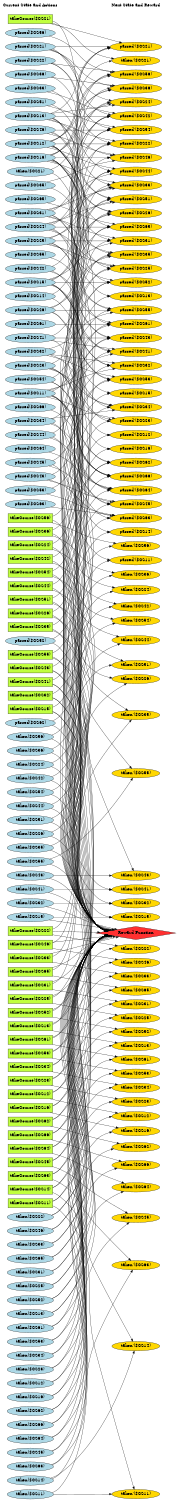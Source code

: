 digraph G {
	graph [bb="0,0,693,5936.4",
		fontname=Helvetica,
		fontsize=16,
		rankdir=LR,
		ranksep=2.00,
		ratio=auto,
		size="7.5,10"
	];
	node [fontsize=16,
		label="\N"
	];
	{
		graph [rank=same];
		"taken($CS42)"	[color=black,
			fillcolor=lightblue,
			height=0.51069,
			pos="116.5,2856.4",
			shape=ellipse,
			style=filled,
			width=2.5534];
		"passed($CS62)"	[color=black,
			fillcolor=lightblue,
			height=0.51069,
			pos="116.5,3076.4",
			shape=ellipse,
			style=filled,
			width=2.7499];
		"takeCourse($CS15)"	[color=black,
			fillcolor=olivedrab1,
			height=0.5,
			pos="116.5,3130.4",
			shape=box,
			style=filled,
			width=2.4583];
		"takeCourse($CS55)"	[color=black,
			fillcolor=olivedrab1,
			height=0.5,
			pos="116.5,3346.4",
			shape=box,
			style=filled,
			width=2.4583];
		"taken($CS26)"	[color=black,
			fillcolor=lightblue,
			height=0.51069,
			pos="116.5,2636.4",
			shape=ellipse,
			style=filled,
			width=2.5534];
		"taken($CS14)"	[color=black,
			fillcolor=lightblue,
			height=0.51069,
			pos="116.5,73.385",
			shape=ellipse,
			style=filled,
			width=2.5534];
		"takeCourse($CS43)"	[color=black,
			fillcolor=olivedrab1,
			height=0.5,
			pos="116.5,3292.4",
			shape=box,
			style=filled,
			width=2.4583];
		"taken($CS66)"	[color=black,
			fillcolor=lightblue,
			height=0.51069,
			pos="116.5,293.38",
			shape=ellipse,
			style=filled,
			width=2.5534];
		"takeCourse($CS31)"	[color=black,
			fillcolor=olivedrab1,
			height=0.5,
			pos="116.5,2036.4",
			shape=box,
			style=filled,
			width=2.4583];
		"taken($CS54)"	[color=black,
			fillcolor=lightblue,
			height=0.51069,
			pos="116.5,2801.4",
			shape=ellipse,
			style=filled,
			width=2.5534];
		"passed($CS46)"	[color=black,
			fillcolor=lightblue,
			height=0.51069,
			pos="116.5,5425.4",
			shape=ellipse,
			style=filled,
			width=2.7499];
		"passed($CS34)"	[color=black,
			fillcolor=lightblue,
			height=0.51069,
			pos="116.5,4270.4",
			shape=ellipse,
			style=filled,
			width=2.7499];
		"passed($CS22)"	[color=black,
			fillcolor=lightblue,
			height=0.51069,
			pos="116.5,5700.4",
			shape=ellipse,
			style=filled,
			width=2.7499];
		"taken($CS31)"	[color=black,
			fillcolor=lightblue,
			height=0.51069,
			pos="116.5,898.38",
			shape=ellipse,
			style=filled,
			width=2.5534];
		"passed($CS63)"	[color=black,
			fillcolor=lightblue,
			height=0.51069,
			pos="116.5,3940.4",
			shape=ellipse,
			style=filled,
			width=2.7499];
		"passed($CS51)"	[color=black,
			fillcolor=lightblue,
			height=0.51069,
			pos="116.5,5535.4",
			shape=ellipse,
			style=filled,
			width=2.7499];
		"takeCourse($CS16)"	[color=black,
			fillcolor=olivedrab1,
			height=0.5,
			pos="116.5,1550.4",
			shape=box,
			style=filled,
			width=2.4583];
		"takeCourse($CS56)"	[color=black,
			fillcolor=olivedrab1,
			height=0.5,
			pos="116.5,3886.4",
			shape=box,
			style=filled,
			width=2.4583];
		"takeCourse($CS44)"	[color=black,
			fillcolor=olivedrab1,
			height=0.5,
			pos="116.5,3616.4",
			shape=box,
			style=filled,
			width=2.4583];
		"taken($CS15)"	[color=black,
			fillcolor=lightblue,
			height=0.51069,
			pos="116.5,2306.4",
			shape=ellipse,
			style=filled,
			width=2.5534];
		"takeCourse($CS32)"	[color=black,
			fillcolor=olivedrab1,
			height=0.5,
			pos="116.5,3184.4",
			shape=box,
			style=filled,
			width=2.4583];
		"taken($CS55)"	[color=black,
			fillcolor=lightblue,
			height=0.51069,
			pos="116.5,2526.4",
			shape=ellipse,
			style=filled,
			width=2.5534];
		"taken($CS43)"	[color=black,
			fillcolor=lightblue,
			height=0.51069,
			pos="116.5,2471.4",
			shape=ellipse,
			style=filled,
			width=2.5534];
		"passed($CS35)"	[color=black,
			fillcolor=lightblue,
			height=0.51069,
			pos="116.5,5205.4",
			shape=ellipse,
			style=filled,
			width=2.7499];
		"passed($CS23)"	[color=black,
			fillcolor=lightblue,
			height=0.51069,
			pos="116.5,4490.4",
			shape=ellipse,
			style=filled,
			width=2.7499];
		"passed($CS11)"	[color=black,
			fillcolor=lightblue,
			height=0.51069,
			pos="116.5,4380.4",
			shape=ellipse,
			style=filled,
			width=2.7499];
		"taken($CS64)"	[color=black,
			fillcolor=lightblue,
			height=0.51069,
			pos="116.5,238.38",
			shape=ellipse,
			style=filled,
			width=2.5534];
		"passed($CS52)"	[color=black,
			fillcolor=lightblue,
			height=0.51069,
			pos="116.5,3400.4",
			shape=ellipse,
			style=filled,
			width=2.7499];
		"taken($CS52)"	[color=black,
			fillcolor=lightblue,
			height=0.51069,
			pos="116.5,788.38",
			shape=ellipse,
			style=filled,
			width=2.5534];
		"takeCourse($CS25)"	[color=black,
			fillcolor=olivedrab1,
			height=0.5,
			pos="116.5,1982.4",
			shape=box,
			style=filled,
			width=2.4583];
		"takeCourse($CS13)"	[color=black,
			fillcolor=olivedrab1,
			height=0.5,
			pos="116.5,1874.4",
			shape=box,
			style=filled,
			width=2.4583];
		"taken($CS36)"	[color=black,
			fillcolor=lightblue,
			height=0.51069,
			pos="116.5,2966.4",
			shape=ellipse,
			style=filled,
			width=2.5534];
		"Current State and Actions"	[color=black,
			fillcolor=white,
			height=0.5,
			pos="116.5,5918.4",
			shape=plaintext,
			style=bold,
			width=3.2361];
		"takeCourse($CS41)"	[color=black,
			fillcolor=olivedrab1,
			height=0.5,
			pos="116.5,3238.4",
			shape=box,
			style=filled,
			width=2.4583];
		"taken($CS24)"	[color=black,
			fillcolor=lightblue,
			height=0.51069,
			pos="116.5,2911.4",
			shape=ellipse,
			style=filled,
			width=2.5534];
		"taken($CS12)"	[color=black,
			fillcolor=lightblue,
			height=0.51069,
			pos="116.5,458.38",
			shape=ellipse,
			style=filled,
			width=2.5534];
		"takeCourse($CS65)"	[color=black,
			fillcolor=olivedrab1,
			height=0.5,
			pos="116.5,2090.4",
			shape=box,
			style=filled,
			width=2.4583];
		"takeCourse($CS53)"	[color=black,
			fillcolor=olivedrab1,
			height=0.5,
			pos="116.5,1766.4",
			shape=box,
			style=filled,
			width=2.4583];
		"passed($CS36)"	[color=black,
			fillcolor=lightblue,
			height=0.51069,
			pos="116.5,5645.4",
			shape=ellipse,
			style=filled,
			width=2.7499];
		"passed($CS24)"	[color=black,
			fillcolor=lightblue,
			height=0.51069,
			pos="116.5,5040.4",
			shape=ellipse,
			style=filled,
			width=2.7499];
		"passed($CS12)"	[color=black,
			fillcolor=lightblue,
			height=0.51069,
			pos="116.5,5370.4",
			shape=ellipse,
			style=filled,
			width=2.7499];
		"passed($CS64)"	[color=black,
			fillcolor=lightblue,
			height=0.51069,
			pos="116.5,4160.4",
			shape=ellipse,
			style=filled,
			width=2.7499];
		"taken($CS53)"	[color=black,
			fillcolor=lightblue,
			height=0.51069,
			pos="116.5,623.38",
			shape=ellipse,
			style=filled,
			width=2.5534];
		"passed($CS41)"	[color=black,
			fillcolor=lightblue,
			height=0.51069,
			pos="116.5,4600.4",
			shape=ellipse,
			style=filled,
			width=2.7499];
		"taken($CS41)"	[color=black,
			fillcolor=lightblue,
			height=0.51069,
			pos="116.5,2416.4",
			shape=ellipse,
			style=filled,
			width=2.5534];
		"takeCourse($CS26)"	[color=black,
			fillcolor=olivedrab1,
			height=0.5,
			pos="116.5,3508.4",
			shape=box,
			style=filled,
			width=2.4583];
		"takeCourse($CS66)"	[color=black,
			fillcolor=olivedrab1,
			height=0.5,
			pos="116.5,1442.4",
			shape=box,
			style=filled,
			width=2.4583];
		"takeCourse($CS14)"	[color=black,
			fillcolor=olivedrab1,
			height=0.5,
			pos="116.5,1226.4",
			shape=box,
			style=filled,
			width=2.4583];
		"taken($CS25)"	[color=black,
			fillcolor=lightblue,
			height=0.51069,
			pos="116.5,843.38",
			shape=ellipse,
			style=filled,
			width=2.5534];
		"taken($CS13)"	[color=black,
			fillcolor=lightblue,
			height=0.51069,
			pos="116.5,733.38",
			shape=ellipse,
			style=filled,
			width=2.5534];
		"takeCourse($CS54)"	[color=black,
			fillcolor=olivedrab1,
			height=0.5,
			pos="116.5,3670.4",
			shape=box,
			style=filled,
			width=2.4583];
		"takeCourse($CS42)"	[color=black,
			fillcolor=olivedrab1,
			height=0.5,
			pos="116.5,3724.4",
			shape=box,
			style=filled,
			width=2.4583];
		"taken($CS65)"	[color=black,
			fillcolor=lightblue,
			height=0.51069,
			pos="116.5,953.38",
			shape=ellipse,
			style=filled,
			width=2.5534];
		"passed($CS25)"	[color=black,
			fillcolor=lightblue,
			height=0.51069,
			pos="116.5,4985.4",
			shape=ellipse,
			style=filled,
			width=2.7499];
		"passed($CS13)"	[color=black,
			fillcolor=lightblue,
			height=0.51069,
			pos="116.5,5480.4",
			shape=ellipse,
			style=filled,
			width=2.7499];
		"passed($CS65)"	[color=black,
			fillcolor=lightblue,
			height=0.51069,
			pos="116.5,5150.4",
			shape=ellipse,
			style=filled,
			width=2.7499];
		"passed($CS53)"	[color=black,
			fillcolor=lightblue,
			height=0.51069,
			pos="116.5,3995.4",
			shape=ellipse,
			style=filled,
			width=2.7499];
		"taken($CS62)"	[color=black,
			fillcolor=lightblue,
			height=0.51069,
			pos="116.5,348.38",
			shape=ellipse,
			style=filled,
			width=2.5534];
		"takeCourse($CS23)"	[color=black,
			fillcolor=olivedrab1,
			height=0.5,
			pos="116.5,1658.4",
			shape=box,
			style=filled,
			width=2.4583];
		"takeCourse($CS11)"	[color=black,
			fillcolor=olivedrab1,
			height=0.5,
			pos="116.5,1172.4",
			shape=box,
			style=filled,
			width=2.4583];
		"takeCourse($CS35)"	[color=black,
			fillcolor=olivedrab1,
			height=0.5,
			pos="116.5,3454.4",
			shape=box,
			style=filled,
			width=2.4583];
		"takeCourse($CS63)"	[color=black,
			fillcolor=olivedrab1,
			height=0.5,
			pos="116.5,1280.4",
			shape=box,
			style=filled,
			width=2.4583];
		"taken($CS46)"	[color=black,
			fillcolor=lightblue,
			height=0.51069,
			pos="116.5,1063.4",
			shape=ellipse,
			style=filled,
			width=2.5534];
		"takeCourse($CS51)"	[color=black,
			fillcolor=olivedrab1,
			height=0.5,
			pos="116.5,3562.4",
			shape=box,
			style=filled,
			width=2.4583];
		"taken($CS34)"	[color=black,
			fillcolor=lightblue,
			height=0.51069,
			pos="116.5,568.38",
			shape=ellipse,
			style=filled,
			width=2.5534];
		"taken($CS22)"	[color=black,
			fillcolor=lightblue,
			height=0.51069,
			pos="116.5,1118.4",
			shape=ellipse,
			style=filled,
			width=2.5534];
		"passed($CS26)"	[color=black,
			fillcolor=lightblue,
			height=0.51069,
			pos="116.5,4710.4",
			shape=ellipse,
			style=filled,
			width=2.7499];
		"passed($CS14)"	[color=black,
			fillcolor=lightblue,
			height=0.51069,
			pos="116.5,4765.4",
			shape=ellipse,
			style=filled,
			width=2.7499];
		"passed($CS66)"	[color=black,
			fillcolor=lightblue,
			height=0.51069,
			pos="116.5,4325.4",
			shape=ellipse,
			style=filled,
			width=2.7499];
		"passed($CS54)"	[color=black,
			fillcolor=lightblue,
			height=0.51069,
			pos="116.5,4435.4",
			shape=ellipse,
			style=filled,
			width=2.7499];
		"passed($CS42)"	[color=black,
			fillcolor=lightblue,
			height=0.51069,
			pos="116.5,4875.4",
			shape=ellipse,
			style=filled,
			width=2.7499];
		"taken($CS63)"	[color=black,
			fillcolor=lightblue,
			height=0.51069,
			pos="116.5,128.38",
			shape=ellipse,
			style=filled,
			width=2.5534];
		"taken($CS51)"	[color=black,
			fillcolor=lightblue,
			height=0.51069,
			pos="116.5,2691.4",
			shape=ellipse,
			style=filled,
			width=2.5534];
		"takeCourse($CS12)"	[color=black,
			fillcolor=olivedrab1,
			height=0.5,
			pos="116.5,1604.4",
			shape=box,
			style=filled,
			width=2.4583];
		"takeCourse($CS36)"	[color=black,
			fillcolor=olivedrab1,
			height=0.5,
			pos="116.5,3832.4",
			shape=box,
			style=filled,
			width=2.4583];
		"takeCourse($CS24)"	[color=black,
			fillcolor=olivedrab1,
			height=0.5,
			pos="116.5,3778.4",
			shape=box,
			style=filled,
			width=2.4583];
		"takeCourse($CS52)"	[color=black,
			fillcolor=olivedrab1,
			height=0.5,
			pos="116.5,1928.4",
			shape=box,
			style=filled,
			width=2.4583];
		"taken($CS35)"	[color=black,
			fillcolor=lightblue,
			height=0.51069,
			pos="116.5,2581.4",
			shape=ellipse,
			style=filled,
			width=2.5534];
		"taken($CS23)"	[color=black,
			fillcolor=lightblue,
			height=0.51069,
			pos="116.5,513.38",
			shape=ellipse,
			style=filled,
			width=2.5534];
		"taken($CS11)"	[color=black,
			fillcolor=lightblue,
			height=0.51069,
			pos="116.5,18.385",
			shape=ellipse,
			style=filled,
			width=2.5534];
		"takeCourse($CS64)"	[color=black,
			fillcolor=olivedrab1,
			height=0.5,
			pos="116.5,1388.4",
			shape=box,
			style=filled,
			width=2.4583];
		"passed($CS15)"	[color=black,
			fillcolor=lightblue,
			height=0.51069,
			pos="116.5,4820.4",
			shape=ellipse,
			style=filled,
			width=2.7499];
		"passed($CS55)"	[color=black,
			fillcolor=lightblue,
			height=0.51069,
			pos="116.5,4930.4",
			shape=ellipse,
			style=filled,
			width=2.7499];
		"passed($CS43)"	[color=black,
			fillcolor=lightblue,
			height=0.51069,
			pos="116.5,4050.4",
			shape=ellipse,
			style=filled,
			width=2.7499];
		"passed($CS31)"	[color=black,
			fillcolor=lightblue,
			height=0.51069,
			pos="116.5,5095.4",
			shape=ellipse,
			style=filled,
			width=2.7499];
		"takeCourse($CS45)"	[color=black,
			fillcolor=olivedrab1,
			height=0.5,
			pos="116.5,1334.4",
			shape=box,
			style=filled,
			width=2.4583];
		"takeCourse($CS33)"	[color=black,
			fillcolor=olivedrab1,
			height=0.5,
			pos="116.5,2144.4",
			shape=box,
			style=filled,
			width=2.4583];
		"taken($CS16)"	[color=black,
			fillcolor=lightblue,
			height=0.51069,
			pos="116.5,403.38",
			shape=ellipse,
			style=filled,
			width=2.5534];
		"taken($CS56)"	[color=black,
			fillcolor=lightblue,
			height=0.51069,
			pos="116.5,3021.4",
			shape=ellipse,
			style=filled,
			width=2.5534];
		"takeCourse($CS21)"	[color=black,
			fillcolor=olivedrab1,
			height=0.5,
			pos="116.5,5864.4",
			shape=box,
			style=filled,
			width=2.4583];
		"taken($CS44)"	[color=black,
			fillcolor=lightblue,
			height=0.51069,
			pos="116.5,2746.4",
			shape=ellipse,
			style=filled,
			width=2.5534];
		"taken($CS32)"	[color=black,
			fillcolor=lightblue,
			height=0.51069,
			pos="116.5,2361.4",
			shape=ellipse,
			style=filled,
			width=2.5534];
		"passed($CS16)"	[color=black,
			fillcolor=lightblue,
			height=0.51069,
			pos="116.5,5315.4",
			shape=ellipse,
			style=filled,
			width=2.7499];
		"passed($CS56)"	[color=black,
			fillcolor=lightblue,
			height=0.51069,
			pos="116.5,5810.4",
			shape=ellipse,
			style=filled,
			width=2.7499];
		"passed($CS44)"	[color=black,
			fillcolor=lightblue,
			height=0.51069,
			pos="116.5,4215.4",
			shape=ellipse,
			style=filled,
			width=2.7499];
		"passed($CS32)"	[color=black,
			fillcolor=lightblue,
			height=0.51069,
			pos="116.5,4545.4",
			shape=ellipse,
			style=filled,
			width=2.7499];
		"passed($CS61)"	[color=black,
			fillcolor=lightblue,
			height=0.51069,
			pos="116.5,4655.4",
			shape=ellipse,
			style=filled,
			width=2.7499];
		"taken($CS61)"	[color=black,
			fillcolor=lightblue,
			height=0.51069,
			pos="116.5,678.38",
			shape=ellipse,
			style=filled,
			width=2.5534];
		"takeCourse($CS34)"	[color=black,
			fillcolor=olivedrab1,
			height=0.5,
			pos="116.5,1712.4",
			shape=box,
			style=filled,
			width=2.4583];
		"takeCourse($CS22)"	[color=black,
			fillcolor=olivedrab1,
			height=0.5,
			pos="116.5,2252.4",
			shape=box,
			style=filled,
			width=2.4583];
		"takeCourse($CS46)"	[color=black,
			fillcolor=olivedrab1,
			height=0.5,
			pos="116.5,2198.4",
			shape=box,
			style=filled,
			width=2.4583];
		"takeCourse($CS62)"	[color=black,
			fillcolor=olivedrab1,
			height=0.5,
			pos="116.5,1496.4",
			shape=box,
			style=filled,
			width=2.4583];
		"taken($CS45)"	[color=black,
			fillcolor=lightblue,
			height=0.51069,
			pos="116.5,183.38",
			shape=ellipse,
			style=filled,
			width=2.5534];
		"taken($CS33)"	[color=black,
			fillcolor=lightblue,
			height=0.51069,
			pos="116.5,1008.4",
			shape=ellipse,
			style=filled,
			width=2.5534];
		"taken($CS21)"	[color=black,
			fillcolor=lightblue,
			height=0.51069,
			pos="116.5,5260.4",
			shape=ellipse,
			style=filled,
			width=2.5534];
		"takeCourse($CS61)"	[color=black,
			fillcolor=olivedrab1,
			height=0.5,
			pos="116.5,1820.4",
			shape=box,
			style=filled,
			width=2.4583];
		"passed($CS45)"	[color=black,
			fillcolor=lightblue,
			height=0.51069,
			pos="116.5,4105.4",
			shape=ellipse,
			style=filled,
			width=2.7499];
		"passed($CS33)"	[color=black,
			fillcolor=lightblue,
			height=0.51069,
			pos="116.5,5590.4",
			shape=ellipse,
			style=filled,
			width=2.7499];
		"passed($CS21)"	[color=black,
			fillcolor=lightblue,
			height=0.51069,
			pos="116.5,5755.4",
			shape=ellipse,
			style=filled,
			width=2.7499];
	}
	{
		graph [rank=same];
		"taken'($CS14)"	[color=black,
			fillcolor=gold1,
			height=0.51069,
			pos="535,606.38",
			shape=ellipse,
			style=filled,
			width=2.632];
		"taken'($CS26)"	[color=black,
			fillcolor=gold1,
			height=0.51069,
			pos="535,3247.4",
			shape=ellipse,
			style=filled,
			width=2.632];
		"taken'($CS54)"	[color=black,
			fillcolor=gold1,
			height=0.51069,
			pos="535,3478.4",
			shape=ellipse,
			style=filled,
			width=2.632];
		"taken'($CS42)"	[color=black,
			fillcolor=gold1,
			height=0.51069,
			pos="535,3534.4",
			shape=ellipse,
			style=filled,
			width=2.632];
		"taken'($CS66)"	[color=black,
			fillcolor=gold1,
			height=0.51069,
			pos="535,1324.4",
			shape=ellipse,
			style=filled,
			width=2.632];
		"taken'($CS41)"	[color=black,
			fillcolor=gold1,
			height=0.51069,
			pos="535,2416.4",
			shape=ellipse,
			style=filled,
			width=2.632];
		"passed'($CS62)"	[color=black,
			fillcolor=gold1,
			height=0.51069,
			pos="535,4105.4",
			shape=ellipse,
			style=filled,
			width=2.8481];
		"Next State and Reward"	[color=black,
			fillcolor=white,
			height=0.5,
			pos="535,5918.4",
			shape=plaintext,
			style=bold,
			width=2.9167];
		"passed'($CS46)"	[color=black,
			fillcolor=gold1,
			height=0.51069,
			pos="535,5315.4",
			shape=ellipse,
			style=filled,
			width=2.8481];
		"passed'($CS34)"	[color=black,
			fillcolor=gold1,
			height=0.51069,
			pos="535,4325.4",
			shape=ellipse,
			style=filled,
			width=2.8481];
		"passed'($CS22)"	[color=black,
			fillcolor=gold1,
			height=0.51069,
			pos="535,5370.4",
			shape=ellipse,
			style=filled,
			width=2.8481];
		"taken'($CS25)"	[color=black,
			fillcolor=gold1,
			height=0.51069,
			pos="535,1907.4",
			shape=ellipse,
			style=filled,
			width=2.632];
		"taken'($CS13)"	[color=black,
			fillcolor=gold1,
			height=0.51069,
			pos="535,1797.4",
			shape=ellipse,
			style=filled,
			width=2.632];
		"taken'($CS65)"	[color=black,
			fillcolor=gold1,
			height=0.51069,
			pos="535,2017.4",
			shape=ellipse,
			style=filled,
			width=2.632];
		"taken'($CS53)"	[color=black,
			fillcolor=gold1,
			height=0.51069,
			pos="535,1687.4",
			shape=ellipse,
			style=filled,
			width=2.632];
		"taken'($CS52)"	[color=black,
			fillcolor=gold1,
			height=0.51069,
			pos="535,1852.4",
			shape=ellipse,
			style=filled,
			width=2.632];
		"passed'($CS61)"	[color=black,
			fillcolor=gold1,
			height=0.51069,
			pos="535,4655.4",
			shape=ellipse,
			style=filled,
			width=2.8481];
		"passed'($CS45)"	[color=black,
			fillcolor=gold1,
			height=0.51069,
			pos="535,3940.4",
			shape=ellipse,
			style=filled,
			width=2.8481];
		"passed'($CS33)"	[color=black,
			fillcolor=gold1,
			height=0.51069,
			pos="535,5205.4",
			shape=ellipse,
			style=filled,
			width=2.8481];
		"passed'($CS21)"	[color=black,
			fillcolor=gold1,
			height=0.51069,
			pos="535,5755.4",
			shape=ellipse,
			style=filled,
			width=2.8481];
		"taken'($CS16)"	[color=black,
			fillcolor=gold1,
			height=0.51069,
			pos="535,1459.4",
			shape=ellipse,
			style=filled,
			width=2.632];
		"taken'($CS32)"	[color=black,
			fillcolor=gold1,
			height=0.51069,
			pos="535,2361.4",
			shape=ellipse,
			style=filled,
			width=2.632];
		"taken'($CS56)"	[color=black,
			fillcolor=gold1,
			height=0.51069,
			pos="535,3774.4",
			shape=ellipse,
			style=filled,
			width=2.632];
		"taken'($CS44)"	[color=black,
			fillcolor=gold1,
			height=0.51069,
			pos="535,3401.4",
			shape=ellipse,
			style=filled,
			width=2.632];
		"passed'($CS16)"	[color=black,
			fillcolor=gold1,
			height=0.51069,
			pos="535,4160.4",
			shape=ellipse,
			style=filled,
			width=2.8481];
		"passed'($CS56)"	[color=black,
			fillcolor=gold1,
			height=0.51069,
			pos="535,5645.4",
			shape=ellipse,
			style=filled,
			width=2.8481];
		"passed'($CS44)"	[color=black,
			fillcolor=gold1,
			height=0.51069,
			pos="535,5260.4",
			shape=ellipse,
			style=filled,
			width=2.8481];
		"passed'($CS32)"	[color=black,
			fillcolor=gold1,
			height=0.51069,
			pos="535,4490.4",
			shape=ellipse,
			style=filled,
			width=2.8481];
		"taken'($CS15)"	[color=black,
			fillcolor=gold1,
			height=0.51069,
			pos="535,2306.4",
			shape=ellipse,
			style=filled,
			width=2.632];
		"taken'($CS43)"	[color=black,
			fillcolor=gold1,
			height=0.51069,
			pos="535,2471.4",
			shape=ellipse,
			style=filled,
			width=2.632];
		"taken'($CS31)"	[color=black,
			fillcolor=gold1,
			height=0.51069,
			pos="535,1962.4",
			shape=ellipse,
			style=filled,
			width=2.632];
		"taken'($CS55)"	[color=black,
			fillcolor=gold1,
			height=0.51069,
			pos="535,2875.4",
			shape=ellipse,
			style=filled,
			width=2.632];
		"passed'($CS31)"	[color=black,
			fillcolor=gold1,
			height=0.51069,
			pos="535,4985.4",
			shape=ellipse,
			style=filled,
			width=2.8481];
		"passed'($CS15)"	[color=black,
			fillcolor=gold1,
			height=0.51069,
			pos="535,4380.4",
			shape=ellipse,
			style=filled,
			width=2.8481];
		"passed'($CS55)"	[color=black,
			fillcolor=gold1,
			height=0.51069,
			pos="535,4710.4",
			shape=ellipse,
			style=filled,
			width=2.8481];
		"passed'($CS43)"	[color=black,
			fillcolor=gold1,
			height=0.51069,
			pos="535,4600.4",
			shape=ellipse,
			style=filled,
			width=2.8481];
		"taken'($CS46)"	[color=black,
			fillcolor=gold1,
			height=0.51069,
			pos="535,2127.4",
			shape=ellipse,
			style=filled,
			width=2.632];
		"taken'($CS34)"	[color=black,
			fillcolor=gold1,
			height=0.51069,
			pos="535,1631.4",
			shape=ellipse,
			style=filled,
			width=2.632];
		"taken'($CS22)"	[color=black,
			fillcolor=gold1,
			height=0.51069,
			pos="535,2182.4",
			shape=ellipse,
			style=filled,
			width=2.632];
		"taken'($CS61)"	[color=black,
			fillcolor=gold1,
			height=0.51069,
			pos="535,1742.4",
			shape=ellipse,
			style=filled,
			width=2.632];
		"passed'($CS42)"	[color=black,
			fillcolor=gold1,
			height=0.51069,
			pos="535,5480.4",
			shape=ellipse,
			style=filled,
			width=2.8481];
		"Reward Function"	[color=black,
			fillcolor=firebrick1,
			height=0.72222,
			pos="535,2244.4",
			shape=diamond,
			style=filled,
			width=4.3889];
		"passed'($CS26)"	[color=black,
			fillcolor=gold1,
			height=0.51069,
			pos="535,5095.4",
			shape=ellipse,
			style=filled,
			width=2.8481];
		"passed'($CS14)"	[color=black,
			fillcolor=gold1,
			height=0.51069,
			pos="535,3830.4",
			shape=ellipse,
			style=filled,
			width=2.8481];
		"passed'($CS66)"	[color=black,
			fillcolor=gold1,
			height=0.51069,
			pos="535,4050.4",
			shape=ellipse,
			style=filled,
			width=2.8481];
		"passed'($CS54)"	[color=black,
			fillcolor=gold1,
			height=0.51069,
			pos="535,5425.4",
			shape=ellipse,
			style=filled,
			width=2.8481];
		"taken'($CS21)"	[color=black,
			fillcolor=gold1,
			height=0.51069,
			pos="535,5700.4",
			shape=ellipse,
			style=filled,
			width=2.632];
		"taken'($CS45)"	[color=black,
			fillcolor=gold1,
			height=0.51069,
			pos="535,1115.4",
			shape=ellipse,
			style=filled,
			width=2.632];
		"taken'($CS33)"	[color=black,
			fillcolor=gold1,
			height=0.51069,
			pos="535,2072.4",
			shape=ellipse,
			style=filled,
			width=2.632];
		"passed'($CS53)"	[color=black,
			fillcolor=gold1,
			height=0.51069,
			pos="535,4435.4",
			shape=ellipse,
			style=filled,
			width=2.8481];
		"passed'($CS41)"	[color=black,
			fillcolor=gold1,
			height=0.51069,
			pos="535,4545.4",
			shape=ellipse,
			style=filled,
			width=2.8481];
		"passed'($CS25)"	[color=black,
			fillcolor=gold1,
			height=0.51069,
			pos="535,4875.4",
			shape=ellipse,
			style=filled,
			width=2.8481];
		"passed'($CS13)"	[color=black,
			fillcolor=gold1,
			height=0.51069,
			pos="535,4765.4",
			shape=ellipse,
			style=filled,
			width=2.8481];
		"passed'($CS65)"	[color=black,
			fillcolor=gold1,
			height=0.51069,
			pos="535,5040.4",
			shape=ellipse,
			style=filled,
			width=2.8481];
		"taken'($CS36)"	[color=black,
			fillcolor=gold1,
			height=0.51069,
			pos="535,3660.4",
			shape=ellipse,
			style=filled,
			width=2.632];
		"taken'($CS24)"	[color=black,
			fillcolor=gold1,
			height=0.51069,
			pos="535,3600.4",
			shape=ellipse,
			style=filled,
			width=2.632];
		"taken'($CS64)"	[color=black,
			fillcolor=gold1,
			height=0.51069,
			pos="535,1236.4",
			shape=ellipse,
			style=filled,
			width=2.632];
		"taken'($CS12)"	[color=black,
			fillcolor=gold1,
			height=0.51069,
			pos="535,1518.4",
			shape=ellipse,
			style=filled,
			width=2.632];
		"passed'($CS64)"	[color=black,
			fillcolor=gold1,
			height=0.51069,
			pos="535,3995.4",
			shape=ellipse,
			style=filled,
			width=2.8481];
		"passed'($CS52)"	[color=black,
			fillcolor=gold1,
			height=0.51069,
			pos="535,4820.4",
			shape=ellipse,
			style=filled,
			width=2.8481];
		"taken'($CS63)"	[color=black,
			fillcolor=gold1,
			height=0.51069,
			pos="535,927.38",
			shape=ellipse,
			style=filled,
			width=2.632];
		"taken'($CS51)"	[color=black,
			fillcolor=gold1,
			height=0.51069,
			pos="535,3302.4",
			shape=ellipse,
			style=filled,
			width=2.632];
		"passed'($CS36)"	[color=black,
			fillcolor=gold1,
			height=0.51069,
			pos="535,5590.4",
			shape=ellipse,
			style=filled,
			width=2.8481];
		"passed'($CS24)"	[color=black,
			fillcolor=gold1,
			height=0.51069,
			pos="535,5535.4",
			shape=ellipse,
			style=filled,
			width=2.8481];
		"passed'($CS12)"	[color=black,
			fillcolor=gold1,
			height=0.51069,
			pos="535,4215.4",
			shape=ellipse,
			style=filled,
			width=2.8481];
		"taken'($CS35)"	[color=black,
			fillcolor=gold1,
			height=0.51069,
			pos="535,3105.4",
			shape=ellipse,
			style=filled,
			width=2.632];
		"taken'($CS23)"	[color=black,
			fillcolor=gold1,
			height=0.51069,
			pos="535,1575.4",
			shape=ellipse,
			style=filled,
			width=2.632];
		"taken'($CS11)"	[color=black,
			fillcolor=gold1,
			height=0.51069,
			pos="535,19.385",
			shape=ellipse,
			style=filled,
			width=2.632];
		"passed'($CS63)"	[color=black,
			fillcolor=gold1,
			height=0.51069,
			pos="535,3885.4",
			shape=ellipse,
			style=filled,
			width=2.8481];
		"passed'($CS51)"	[color=black,
			fillcolor=gold1,
			height=0.51069,
			pos="535,5150.4",
			shape=ellipse,
			style=filled,
			width=2.8481];
		"taken'($CS62)"	[color=black,
			fillcolor=gold1,
			height=0.51069,
			pos="535,1396.4",
			shape=ellipse,
			style=filled,
			width=2.632];
		"passed'($CS35)"	[color=black,
			fillcolor=gold1,
			height=0.51069,
			pos="535,4930.4",
			shape=ellipse,
			style=filled,
			width=2.8481];
		"passed'($CS23)"	[color=black,
			fillcolor=gold1,
			height=0.51069,
			pos="535,4270.4",
			shape=ellipse,
			style=filled,
			width=2.8481];
		"passed'($CS11)"	[color=black,
			fillcolor=gold1,
			height=0.51069,
			pos="535,3718.4",
			shape=ellipse,
			style=filled,
			width=2.8481];
	}
	"taken($CS42)" -> "taken'($CS42)"	[color=black,
		pos="e,440.23,3534.6 199.57,2864.3 212.03,2868.7 223.78,2875.1 233,2884.4 432.34,3085.7 172.18,3309.6 377,3505.4 391.57,3519.3 410.53,\
3527.7 430.21,3532.5",
		style=solid];
	"taken($CS42)" -> "Reward Function"	[pos="e,425.26,2252.3 199.34,2848.3 211.83,2843.9 223.65,2837.6 233,2828.4 413.03,2651.7 195.35,2454.4 377,2279.4 387.97,2268.8 401.39,\
2261.2 415.73,2255.7"];
	"passed($CS62)" -> "passed'($CS62)"	[color=black,
		pos="e,432.44,4105.8 205.11,3084.8 215.62,3089.1 225.33,3095.1 233,3103.4 529.34,3425.4 72.204,3763.4 377,4077.4 389.33,4090.1 405.3,\
4098.2 422.32,4103.2",
		style=solid];
	"passed($CS62)" -> "Reward Function"	[pos="e,422.89,2252.1 203.41,3067.5 214.51,3063.1 224.83,3057 233,3048.4 472.31,2796.1 135.37,2529.4 377,2279.4 387.17,2268.9 399.76,2261.2 \
413.34,2255.6"];
	"takeCourse($CS15)" -> "taken'($CS15)"	[color=black,
		pos="e,440.21,2304.9 205.11,3121.6 215.55,3117.4 225.24,3111.5 233,3103.4 473.34,2852.1 130.07,2579.2 377,2334.4 391.45,2320.1 410.53,\
2311.7 430.41,2306.9",
		style=solid];
	"takeCourse($CS15)" -> "passed'($CS15)"	[color=black,
		pos="e,432.54,4381.2 205.03,3138.5 215.63,3142.8 225.37,3148.9 233,3157.4 589.96,3555.8 9.5791,3963.6 377,4352.4 389.35,4365.5 405.55,\
4373.7 422.84,4378.7",
		style=solid];
	"takeCourse($CS15)" -> "Reward Function"	[pos="e,422.76,2252 205.2,3121.7 215.63,3117.4 225.29,3111.5 233,3103.4 488.33,2833.2 120.28,2548.3 377,2279.4 387.11,2268.8 399.65,2261.1 \
413.22,2255.5"];
	"takeCourse($CS55)" -> "taken'($CS55)"	[color=black,
		pos="e,518.73,2893.6 205.06,3334 215.02,3330.3 224.6,3325.5 233,3319.4 333.75,3245.8 306.71,3181.5 377,3078.4 421.92,3012.5 480.76,2939.5 \
512.11,2901.6",
		style=solid];
	"takeCourse($CS55)" -> "passed'($CS55)"	[color=black,
		pos="e,432.43,4711.3 205.12,3354.4 215.69,3358.7 225.42,3364.8 233,3373.4 621.28,3811.3 -22.784,4254.9 377,4682.4 389.29,4695.5 405.45,\
4703.8 422.73,4708.8",
		style=solid];
	"takeCourse($CS55)" -> "Reward Function"	[pos="e,421.57,2251.9 205.18,3338.1 215.68,3333.8 225.37,3327.8 233,3319.4 547.43,2974.6 60.801,2622.6 377,2279.4 386.67,2268.9 398.73,\
2261.2 411.85,2255.6"];
	"taken($CS26)" -> "taken'($CS26)"	[color=black,
		pos="e,498.88,3230.3 198.73,2644.7 211.36,2649.1 223.38,2655.3 233,2664.4 391.48,2813.5 250.81,2955.1 377,3132.4 406.13,3173.3 454.4,\
3205.5 489.74,3225.3",
		style=solid];
	"taken($CS26)" -> "Reward Function"	[pos="e,430.1,2253.2 196.99,2627.4 210.03,2623.1 222.65,2617.1 233,2608.4 355.28,2505.8 253.77,2380.8 377,2279.4 389.59,2269 404.6,2261.6 \
420.27,2256.2"];
	"taken($CS14)" -> "taken'($CS14)"	[color=black,
		pos="e,528.76,587.9 194.92,83.124 208.46,87.263 221.79,93.117 233,101.38 407.23,229.91 499.39,492.18 525.86,578.3",
		style=solid];
	"taken($CS14)" -> "Reward Function"	[pos="e,419.61,2237.2 201.75,80.405 213.73,84.921 224.75,91.605 233,101.38 535.69,460.33 71.001,1853.3 377,2209.4 386.08,2220 397.58,2227.7 \
410.22,2233.4"];
	"takeCourse($CS43)" -> "taken'($CS43)"	[color=black,
		pos="e,525.74,2490 205.2,3282.1 215.38,3278 224.97,3272.6 233,3265.4 378.59,3134.1 307.28,3031.6 377,2848.4 427.26,2716.3 494.44,2561.3 \
521.72,2499.2",
		style=solid];
	"takeCourse($CS43)" -> "passed'($CS43)"	[color=black,
		pos="e,432.48,4601.2 205.08,3300.4 215.66,3304.7 225.4,3310.9 233,3319.4 605.89,3737.9 -6.8823,4163.9 377,4572.4 389.32,4585.5 405.5,\
4593.8 422.78,4598.8",
		style=solid];
	"takeCourse($CS43)" -> "Reward Function"	[pos="e,422.05,2251.8 205.13,3284 215.64,3279.7 225.34,3273.7 233,3265.4 532.63,2939.3 75.694,2604 377,2279.4 386.88,2268.7 399.22,2261 \
412.62,2255.4"];
	"taken($CS66)" -> "taken'($CS66)"	[color=black,
		pos="e,461.12,1312.7 200.77,300.91 212.94,305.35 224.28,311.88 233,321.38 519.31,633.48 112.02,932.98 377,1263.4 395.49,1286.4 423.86,\
1300.8 451.42,1309.7",
		style=solid];
	"taken($CS66)" -> "Reward Function"	[pos="e,420.09,2237.2 201.68,300.46 213.67,304.97 224.71,311.64 233,321.38 505.53,641.98 101.52,1891.3 377,2209.4 386.2,2220 397.84,2227.8 \
410.61,2233.5"];
	"takeCourse($CS31)" -> "taken'($CS31)"	[color=black,
		pos="e,464.46,1974.7 205.07,2020.8 278.64,2007.8 382.89,1989.2 454.19,1976.6",
		style=solid];
	"takeCourse($CS31)" -> "passed'($CS31)"	[color=black,
		pos="e,432.95,4987.2 205.02,2043.7 215.76,2048.1 225.55,2054.5 233,2063.4 439.28,2310.6 164.22,4715.8 377,4957.4 389.12,4971.1 405.48,\
4979.7 423.07,4984.7",
		style=solid];
	"takeCourse($CS31)" -> "Reward Function"	[pos="e,443.59,2233.4 205.27,2051.3 214.93,2054.6 224.38,2058.6 233,2063.4 312.5,2108 297.27,2165.2 377,2209.4 394.35,2219 414.15,2226 \
433.71,2231"];
	"taken($CS54)" -> "taken'($CS54)"	[color=black,
		pos="e,453.08,3469 199.51,2809.3 211.97,2813.7 223.74,2820.1 233,2829.4 426.43,3023.2 190.52,3227.9 377,3428.4 394.46,3447.2 418.93,3458.9 \
443.36,3466.3",
		style=solid];
	"taken($CS54)" -> "Reward Function"	[pos="e,425.95,2252.5 198.84,2793.2 211.46,2788.8 223.45,2782.5 233,2773.4 398.37,2615.4 210.18,2435.8 377,2279.4 388.2,2268.9 401.82,\
2261.3 416.32,2255.8"];
	"passed($CS46)" -> "passed'($CS46)"	[color=black,
		pos="e,453.9,5326.8 181.12,5411.4 198.09,5407.3 216.34,5402.5 233,5397.4 298.33,5377.3 311.08,5361.5 377,5343.4 398.42,5337.5 421.83,\
5332.6 443.88,5328.6",
		style=solid];
	"passed($CS46)" -> "passed'($CS61)"	[color=black,
		pos="e,432.2,4655.7 203.3,5416.4 214.42,5412.1 224.78,5405.9 233,5397.4 457.42,5164.1 145.53,4909.7 377,4683.4 389.49,4671.2 405.37,4663.3 \
422.2,4658.3",
		style=solid];
	"passed($CS46)" -> "passed'($CS54)"	[color=black,
		pos="e,432.13,5425.4 215.68,5425.4 277.54,5425.4 357.6,5425.4 421.94,5425.4",
		style=solid];
	"passed($CS46)" -> "passed'($CS51)"	[color=black,
		pos="e,435.94,5155.4 196.73,5414.6 209.59,5410.5 222.2,5405 233,5397.4 328.25,5330.3 279.74,5242.5 377,5178.4 391.59,5168.8 408.53,5162.2 \
425.77,5157.7",
		style=solid];
	"passed($CS34)" -> "passed'($CS34)"	[color=black,
		pos="e,451.81,4314.5 197.81,4281 267.57,4290.2 368.61,4303.5 441.69,4313.2",
		style=solid];
	"passed($CS34)" -> "passed'($CS61)"	[color=black,
		pos="e,433.58,4652.4 199.96,4280.4 211.94,4284.6 223.44,4290.4 233,4298.4 355.28,4401 251.63,4528.6 377,4627.4 390.54,4638.1 406.79,4645.2 \
423.62,4649.9",
		style=solid];
	"passed($CS34)" -> "Reward Function"	[pos="e,420.06,2251.5 204.87,4262.1 215.63,4257.6 225.46,4251.3 233,4242.4 515.81,3908.7 91.116,2610.4 377,2279.4 386.18,2268.8 397.81,\
2261 410.58,2255.3"];
	"passed($CS34)" -> "passed'($CS64)"	[color=black,
		pos="e,435.94,4000.4 196.73,4259.6 209.59,4255.5 222.2,4250 233,4242.4 328.25,4175.3 279.74,4087.5 377,4023.4 391.59,4013.8 408.53,4007.2 \
425.77,4002.7",
		style=solid];
	"passed($CS22)" -> "passed'($CS22)"	[color=black,
		pos="e,434.66,5374.2 198.58,5690.1 210.94,5686 222.91,5680.3 233,5672.4 341.48,5587.8 265.98,5479.6 377,5398.4 391.01,5388.1 407.57,5381.2 \
424.6,5376.6",
		style=solid];
	"passed($CS22)" -> "passed'($CS56)"	[color=black,
		pos="e,451.81,5656.2 197.81,5689.8 267.57,5680.6 368.61,5667.2 441.69,5657.6",
		style=solid];
	"passed($CS22)" -> "passed'($CS54)"	[color=black,
		pos="e,435.94,5430.4 196.73,5689.6 209.59,5685.5 222.2,5680 233,5672.4 328.25,5605.3 279.74,5517.5 377,5453.4 391.59,5443.8 408.53,5437.2 \
425.77,5432.7",
		style=solid];
	"taken($CS31)" -> "taken'($CS31)"	[color=black,
		pos="e,440.54,1964.5 200.85,905.83 213.01,910.29 224.33,916.84 233,926.38 537.29,1261.4 62.582,1608.9 377,1934.4 391.3,1949.2 410.53,\
1957.8 430.63,1962.5",
		style=solid];
	"taken($CS31)" -> "Reward Function"	[pos="e,420.89,2237 201.1,905.61 213.23,910.09 224.47,916.71 233,926.38 612.38,1356.9 -6.3399,1782.4 377,2209.4 386.46,2219.9 398.33,2227.7 \
411.28,2233.3"];
	"passed($CS63)" -> "passed'($CS63)"	[color=black,
		pos="e,451.81,3896.2 197.81,3929.8 267.57,3920.6 368.61,3907.2 441.69,3897.6",
		style=solid];
	"passed($CS51)" -> "passed'($CS54)"	[color=black,
		pos="e,453.9,5436.8 181.12,5521.4 198.09,5517.3 216.34,5512.5 233,5507.4 298.33,5487.3 311.08,5471.5 377,5453.4 398.42,5447.5 421.83,\
5442.6 443.88,5438.6",
		style=solid];
	"passed($CS51)" -> "passed'($CS51)"	[color=black,
		pos="e,433.58,5153.4 199.96,5525.4 211.94,5521.2 223.44,5515.4 233,5507.4 355.28,5404.8 251.63,5277.2 377,5178.4 390.54,5167.7 406.79,\
5160.6 423.62,5155.9",
		style=solid];
	"takeCourse($CS16)" -> "taken'($CS16)"	[color=black,
		pos="e,468.24,1472.4 194.61,1532.4 246.18,1520.4 315.58,1504.6 377,1491.4 403.41,1485.7 432.37,1479.7 458.15,1474.5",
		style=solid];
	"takeCourse($CS16)" -> "passed'($CS16)"	[color=black,
		pos="e,432.62,4162 205.25,1557.9 215.88,1562.3 225.58,1568.6 233,1577.4 598.8,2012.8 -0.24056,3706.8 377,4132.4 389.09,4146 405.34,4154.5 \
422.81,4159.6",
		style=solid];
	"takeCourse($CS16)" -> "Reward Function"	[pos="e,424.11,2236.5 205.1,1559.6 215.49,1563.7 225.16,1569.5 233,1577.4 436.14,1781.7 172.82,2006.2 377,2209.4 387.53,2219.9 400.47,\
2227.5 414.36,2233"];
	"takeCourse($CS56)" -> "taken'($CS56)"	[color=black,
		pos="e,458.67,3785.3 201.15,3868.3 211.93,3865.5 222.77,3862.6 233,3859.4 298.6,3839.1 310.94,3822.1 377,3803.4 399.98,3796.9 425.28,\
3791.4 448.74,3787.1",
		style=solid];
	"takeCourse($CS56)" -> "passed'($CS56)"	[color=black,
		pos="e,432.54,5646.7 205.03,3894.1 215.69,3898.5 225.46,3904.7 233,3913.4 481.49,4200.9 120.95,5336.6 377,5617.4 389.2,5630.8 405.41,\
5639.1 422.79,5644.2",
		style=solid];
	"takeCourse($CS56)" -> "Reward Function"	[pos="e,420.26,2251.7 205.26,3878.5 215.82,3874.2 225.5,3868 233,3859.4 464.42,3593.4 144.21,2544.2 377,2279.4 386.27,2268.8 397.96,2261.1 \
410.76,2255.4"];
	"takeCourse($CS44)" -> "taken'($CS44)"	[color=black,
		pos="e,469.7,3414.8 205.13,3601.2 214.82,3598 224.31,3594.1 233,3589.4 310.92,3547.1 300.8,3496.7 377,3451.4 402.3,3436.4 432.61,3425.3 \
459.83,3417.5",
		style=solid];
	"takeCourse($CS44)" -> "passed'($CS44)"	[color=black,
		pos="e,432.61,5261.6 205.27,3624.3 215.82,3628.6 225.5,3634.8 233,3643.4 465.66,3910.9 137.31,4971.1 377,5232.4 389.24,5245.7 405.47,\
5254.1 422.85,5259.1",
		style=solid];
	"takeCourse($CS44)" -> "Reward Function"	[pos="e,420.86,2251.7 205.12,3608.4 215.7,3604 225.42,3597.9 233,3589.4 621.56,3151.1 -13.81,2715.7 377,2279.4 386.45,2268.8 398.31,2261.1 \
411.26,2255.5"];
	"taken($CS15)" -> "taken'($CS15)"	[color=black,
		pos="e,440.17,2306.4 208.65,2306.4 273.89,2306.4 361.85,2306.4 429.86,2306.4",
		style=solid];
	"taken($CS15)" -> "Reward Function"	[pos="e,451.23,2256.7 191,2295.4 260.73,2285.1 365.79,2269.4 441.25,2258.2"];
	"takeCourse($CS32)" -> "taken'($CS32)"	[color=black,
		pos="e,440.21,2359.9 205.11,3175.6 215.55,3171.4 225.24,3165.5 233,3157.4 473.07,2906.4 130.35,2633.9 377,2389.4 391.45,2375.1 410.54,\
2366.7 430.41,2361.9",
		style=solid];
	"takeCourse($CS32)" -> "passed'($CS32)"	[color=black,
		pos="e,432.48,4491.2 205.08,3192.4 215.66,3196.8 225.4,3202.9 233,3211.4 605.34,3629.2 -6.3145,4054.6 377,4462.4 389.32,4475.5 405.5,\
4483.7 422.78,4488.8",
		style=solid];
	"takeCourse($CS32)" -> "Reward Function"	[pos="e,422.24,2252 205.28,3175.8 215.7,3171.5 225.33,3165.6 233,3157.4 503.08,2868.6 105.43,2566.8 377,2279.4 386.97,2268.8 399.37,2261.1 \
412.8,2255.5"];
	"taken($CS55)" -> "taken'($CS55)"	[color=black,
		pos="e,522.53,2857 190.54,2537.3 205.21,2541.3 220.08,2546.9 233,2554.4 366.06,2631.9 476.2,2786.4 517.02,2848.6",
		style=solid];
	"taken($CS55)" -> "Reward Function"	[pos="e,435.79,2254.2 194.02,2516.4 207.8,2512.3 221.44,2506.5 233,2498.4 328.25,2431.3 281.14,2345.6 377,2279.4 391.64,2269.3 408.72,\
2262 426.11,2256.9"];
	"taken($CS43)" -> "taken'($CS43)"	[color=black,
		pos="e,440.17,2471.4 208.65,2471.4 273.89,2471.4 361.85,2471.4 429.86,2471.4",
		style=solid];
	"taken($CS43)" -> "Reward Function"	[pos="e,441.08,2255 191.33,2460.6 205.8,2456.6 220.38,2451 233,2443.4 315.99,2393.2 293.54,2328.8 377,2279.4 393.47,2269.6 412.38,2262.6 \
431.24,2257.5"];
	"passed($CS35)" -> "passed'($CS46)"	[color=black,
		pos="e,453.9,5304 181.12,5219.3 198.09,5223.5 216.34,5228.3 233,5233.4 298.33,5253.5 311.08,5269.3 377,5287.4 398.42,5293.3 421.83,5298.2 \
443.88,5302.2",
		style=solid];
	"passed($CS35)" -> "passed'($CS35)"	[color=black,
		pos="e,435.94,4935.4 196.73,5194.6 209.59,5190.5 222.2,5185 233,5177.4 328.25,5110.3 279.74,5022.5 377,4958.4 391.59,4948.8 408.53,4942.2 \
425.77,4937.7",
		style=solid];
	"passed($CS23)" -> "passed'($CS62)"	[color=black,
		pos="e,433.58,4108.4 199.96,4480.4 211.94,4476.2 223.44,4470.4 233,4462.4 355.28,4359.8 251.63,4232.2 377,4133.4 390.54,4122.7 406.79,\
4115.6 423.62,4110.9",
		style=solid];
	"passed($CS23)" -> "passed'($CS34)"	[color=black,
		pos="e,443.83,4334 189.32,4477.8 204.15,4473.9 219.39,4468.8 233,4462.4 305.52,4428 303.46,4385.5 377,4353.4 394.71,4345.6 414.45,4340 \
433.78,4336",
		style=solid];
	"passed($CS23)" -> "passed'($CS66)"	[color=black,
		pos="e,433.06,4052.7 200.94,4480.6 212.65,4476.4 223.81,4470.5 233,4462.4 369.44,4341.5 236.92,4195 377,4078.4 390.25,4067.4 406.35,4060 \
423.12,4055.3",
		style=solid];
	"passed($CS23)" -> "passed'($CS35)"	[color=black,
		pos="e,433.06,4928 200.94,4500.2 212.65,4504.4 223.81,4510.2 233,4518.4 369.44,4639.2 236.92,4785.8 377,4902.4 390.25,4913.4 406.35,4920.7 \
423.12,4925.5",
		style=solid];
	"passed($CS23)" -> "passed'($CS23)"	[color=black,
		pos="e,438.72,4276.9 194.07,4478.8 207.62,4474.9 221.17,4469.5 233,4462.4 315.99,4412.2 292.5,4346 377,4298.4 392.77,4289.5 410.73,4283.3 \
428.73,4279",
		style=solid];
	"passed($CS11)" -> "passed'($CS45)"	[color=black,
		pos="e,433.06,3942.7 200.94,4370.6 212.65,4366.4 223.81,4360.5 233,4352.4 369.44,4231.5 236.92,4085 377,3968.4 390.25,3957.4 406.35,3950 \
423.12,3945.3",
		style=solid];
	"passed($CS11)" -> "passed'($CS32)"	[color=black,
		pos="e,453.9,4479 181.12,4394.3 198.09,4398.5 216.34,4403.3 233,4408.4 298.33,4428.5 311.08,4444.3 377,4462.4 398.42,4468.3 421.83,4473.2 \
443.88,4477.2",
		style=solid];
	"passed($CS11)" -> "Reward Function"	[pos="e,420.01,2251.5 204.9,4372.1 215.65,4367.6 225.48,4361.3 233,4352.4 530.89,3999.5 75.857,2629.5 377,2279.4 386.16,2268.7 397.78,\
2260.9 410.54,2255.2"];
	"passed($CS11)" -> "passed'($CS66)"	[color=black,
		pos="e,434.66,4054.2 198.58,4370.1 210.94,4366 222.91,4360.3 233,4352.4 341.48,4267.8 265.98,4159.6 377,4078.4 391.01,4068.1 407.57,4061.2 \
424.6,4056.6",
		style=solid];
	"passed($CS11)" -> "passed'($CS41)"	[color=black,
		pos="e,443.83,4536.8 189.32,4393 204.15,4396.9 219.39,4401.9 233,4408.4 305.52,4442.8 303.46,4485.2 377,4517.4 394.71,4525.1 414.45,4530.7 \
433.78,4534.8",
		style=solid];
	"passed($CS11)" -> "passed'($CS25)"	[color=black,
		pos="e,432.63,4873.5 201.54,4389.9 213.1,4394.2 224.06,4400.1 233,4408.4 383.83,4547.7 221.97,4712.7 377,4847.4 390.02,4858.7 405.99,\
4866.2 422.72,4871",
		style=solid];
	"passed($CS11)" -> "passed'($CS23)"	[color=black,
		pos="e,453.9,4281.8 181.12,4366.4 198.09,4362.3 216.34,4357.5 233,4352.4 298.33,4332.3 311.08,4316.5 377,4298.4 398.42,4292.5 421.83,\
4287.6 443.88,4283.6",
		style=solid];
	"passed($CS11)" -> "passed'($CS11)"	[color=black,
		pos="e,432.54,3719.8 202.75,4371.3 214.01,4366.9 224.56,4360.9 233,4352.4 428.04,4156.5 176.63,3937.8 377,3747.4 389.68,3735.3 405.65,\
3727.5 422.52,3722.4",
		style=solid];
	"taken($CS64)" -> "Reward Function"	[pos="e,420.07,2237.3 201.7,245.45 213.68,249.96 224.73,256.63 233,266.38 513.07,596.56 93.89,1881.8 377,2209.4 386.18,2220 397.82,2227.8 \
410.59,2233.5"];
	"taken($CS64)" -> "taken'($CS64)"	[color=black,
		pos="e,486.39,1220.5 200.68,245.99 212.86,250.42 224.23,256.93 233,266.38 501.35,555.63 155.15,816.1 377,1142.4 400.84,1177.4 442.49,\
1201.5 476.9,1216.5",
		style=solid];
	"passed($CS52)" -> "Reward Function"	[pos="e,421.5,2251.8 205.23,3392.1 215.73,3387.8 225.4,3381.8 233,3373.4 562.24,3009.9 45.897,2641.2 377,2279.4 386.63,2268.9 398.68,2261.1 \
411.78,2255.5"];
	"passed($CS52)" -> "passed'($CS52)"	[color=black,
		pos="e,432.37,4821.3 205.44,3408.5 215.9,3412.8 225.51,3418.9 233,3427.4 636.68,3884.7 -38.691,4345.9 377,4792.4 389.26,4805.5 405.41,\
4813.8 422.68,4818.9",
		style=solid];
	"taken($CS52)" -> "taken'($CS52)"	[color=black,
		pos="e,440.54,1854.5 200.85,795.83 213.01,800.29 224.33,806.84 233,816.38 537.29,1151.4 62.582,1498.9 377,1824.4 391.3,1839.2 410.53,\
1847.8 430.63,1852.5",
		style=solid];
	"taken($CS52)" -> "Reward Function"	[pos="e,420.79,2237.1 201.17,795.55 213.29,800.03 224.52,806.67 233,816.38 642.46,1285.1 -36.78,1744.4 377,2209.4 386.41,2220 398.25,2227.7 \
411.19,2233.4"];
	"takeCourse($CS25)" -> "taken'($CS25)"	[color=black,
		pos="e,464.43,1919.8 205.17,1966.4 255.46,1957.3 319.77,1945.7 377,1935.4 402.15,1930.9 429.57,1926 454.35,1921.5",
		style=solid];
	"takeCourse($CS25)" -> "Reward Function"	[pos="e,437.39,2234.3 205.16,1995.7 215,1999.3 224.52,2003.7 233,2009.4 324.12,2070.2 285.56,2149.1 377,2209.4 392.15,2219.4 409.72,2226.5 \
427.5,2231.7"];
	"takeCourse($CS25)" -> "passed'($CS25)"	[color=black,
		pos="e,432.56,4877.1 205.02,1989.8 215.75,1994.2 225.54,2000.5 233,2009.4 637.84,2494 -40.574,4373.7 377,4847.4 389.05,4861.1 405.28,\
4869.5 422.74,4874.6",
		style=solid];
	"takeCourse($CS13)" -> "taken'($CS13)"	[color=black,
		pos="e,464.02,1809.7 205.14,1857.6 255.42,1848 319.73,1835.9 377,1825.4 402.01,1820.8 429.28,1815.9 453.98,1811.5",
		style=solid];
	"takeCourse($CS13)" -> "Reward Function"	[pos="e,430.75,2235.4 205.09,1885.8 215.17,1889.6 224.76,1894.7 233,1901.4 350.35,1996.6 259.16,2114.8 377,2209.4 389.8,2219.7 405.01,\
2227.1 420.84,2232.4"];
	"takeCourse($CS13)" -> "passed'($CS13)"	[color=black,
		pos="e,432.56,4767.1 205.02,1881.8 215.75,1886.2 225.54,1892.5 233,1901.4 637.56,2385.7 -40.288,4264 377,4737.4 389.05,4751.1 405.28,\
4759.5 422.74,4764.6",
		style=solid];
	"taken($CS36)" -> "Reward Function"	[pos="e,424.02,2252.2 199.96,2958.5 212.3,2954.1 223.91,2947.7 233,2938.4 442.57,2724 165.46,2491.8 377,2279.4 387.49,2268.9 400.4,2261.2 \
414.27,2255.7"];
	"taken($CS36)" -> "taken'($CS36)"	[color=black,
		pos="e,440.84,3658.3 199.6,2974.2 212.06,2978.6 223.8,2985.1 233,2994.4 435.57,3199.8 171.31,3425.1 377,3627.4 391.68,3641.8 410.96,3650.7 \
430.98,3656",
		style=solid];
	"Current State and Actions" -> "Next State and Reward"	[color=black,
		pos="e,429.84,5918.4 233.24,5918.4 291.38,5918.4 361.58,5918.4 419.54,5918.4",
		style=invis];
	"takeCourse($CS41)" -> "taken'($CS41)"	[color=black,
		pos="e,440.22,2414.9 205.1,3229.6 215.55,3225.4 225.24,3219.5 233,3211.4 472.79,2960.8 130.63,2688.5 377,2444.4 391.45,2430.1 410.54,\
2421.7 430.41,2417",
		style=solid];
	"takeCourse($CS41)" -> "Reward Function"	[pos="e,422.14,2251.9 205.06,3230 215.58,3225.7 225.3,3219.7 233,3211.4 517.85,2903.9 90.573,2585.4 377,2279.4 386.92,2268.8 399.29,2261 \
412.71,2255.4"];
	"takeCourse($CS41)" -> "passed'($CS41)"	[color=black,
		pos="e,432.48,4546.2 205.08,3246.4 215.66,3250.7 225.4,3256.9 233,3265.4 605.62,3683.6 -6.5984,4109.2 377,4517.4 389.32,4530.5 405.5,\
4538.7 422.78,4543.8",
		style=solid];
	"taken($CS24)" -> "Reward Function"	[pos="e,424.62,2252.2 199.52,2903.4 211.99,2899.1 223.75,2892.7 233,2883.4 427.77,2687.9 180.43,2473.1 377,2279.4 387.77,2268.8 401.01,\
2261.1 415.18,2255.6"];
	"taken($CS24)" -> "taken'($CS24)"	[color=black,
		pos="e,443.93,3595.2 199.57,2919.3 212.03,2923.7 223.78,2930.1 233,2939.4 432.61,3141.1 177.96,3359.1 377,3561.4 392.38,3577 412.97,3586.7 \
434.17,3592.7",
		style=solid];
	"taken($CS12)" -> "Reward Function"	[pos="e,420.17,2237.2 201.62,465.51 213.61,470.02 224.68,476.67 233,486.38 482.92,778.22 124.4,1919.9 377,2209.4 386.23,2220 397.9,2227.7 \
410.68,2233.4"];
	"taken($CS12)" -> "taken'($CS12)"	[color=black,
		pos="e,439.97,1517.8 200.84,465.84 213,470.29 224.32,476.84 233,486.38 535.11,818.59 68.837,1159.8 377,1486.4 391.11,1501.3 410.16,1510.3 \
430.12,1515.5",
		style=solid];
	"takeCourse($CS65)" -> "taken'($CS65)"	[color=black,
		pos="e,464.13,2029.6 205.07,2075 278.52,2062.2 382.57,2043.9 453.86,2031.4",
		style=solid];
	"takeCourse($CS65)" -> "Reward Function"	[pos="e,452.47,2231.8 205.23,2107.6 214.75,2110.4 224.18,2113.7 233,2117.4 302.98,2146.9 306.87,2180.2 377,2209.4 397.57,2217.9 420.57,\
2224.6 442.49,2229.6"];
	"takeCourse($CS65)" -> "passed'($CS65)"	[color=black,
		pos="e,432.95,5042.2 205.02,2097.7 215.76,2102.1 225.55,2108.5 233,2117.4 439.35,2364.7 164.15,4770.7 377,5012.4 389.12,5026.1 405.48,\
5034.7 423.07,5039.7",
		style=solid];
	"takeCourse($CS53)" -> "taken'($CS53)"	[color=black,
		pos="e,464,1699.6 205.11,1748.8 255.37,1738.8 319.69,1726.1 377,1715.4 401.99,1710.7 429.26,1705.8 453.96,1701.4",
		style=solid];
	"takeCourse($CS53)" -> "Reward Function"	[pos="e,427.27,2235.9 205.2,1776.7 215.38,1780.7 224.97,1786.1 233,1793.4 378.32,1924.4 231,2079.1 377,2209.4 388.62,2219.8 402.64,2227.3 \
417.44,2232.7"];
	"takeCourse($CS53)" -> "passed'($CS53)"	[color=black,
		pos="e,432.61,4437.1 205.27,1773.9 215.89,1778.3 225.59,1784.6 233,1793.4 606.94,2239.1 -8.6484,3971.8 377,4407.4 389.08,4421 405.32,\
4429.5 422.79,4434.6",
		style=solid];
	"passed($CS36)" -> "passed'($CS44)"	[color=black,
		pos="e,433.58,5263.4 199.96,5635.4 211.94,5631.2 223.44,5625.4 233,5617.4 355.28,5514.8 251.63,5387.2 377,5288.4 390.54,5277.7 406.79,\
5270.6 423.62,5265.9",
		style=solid];
	"passed($CS36)" -> "passed'($CS36)"	[color=black,
		pos="e,451.81,5601.2 197.81,5634.8 267.57,5625.6 368.61,5612.2 441.69,5602.6",
		style=solid];
	"passed($CS24)" -> "passed'($CS33)"	[color=black,
		pos="e,443.83,5196.8 189.32,5053 204.15,5056.9 219.39,5061.9 233,5068.4 305.52,5102.8 303.46,5145.2 377,5177.4 394.71,5185.1 414.45,5190.7 \
433.78,5194.8",
		style=solid];
	"passed($CS24)" -> "passed'($CS55)"	[color=black,
		pos="e,434.66,4714.2 198.58,5030.1 210.94,5026 222.91,5020.3 233,5012.4 341.48,4927.8 265.98,4819.6 377,4738.4 391.01,4728.1 407.57,4721.2 \
424.6,4716.6",
		style=solid];
	"passed($CS24)" -> "Reward Function"	[pos="e,419.43,2251.4 205.32,5032.1 215.94,5027.6 225.62,5021.3 233,5012.4 621.44,4544.4 -15.749,2743.7 377,2279.4 386,2268.7 397.45,2260.9 \
410.06,2255.2"];
	"passed($CS24)" -> "passed'($CS25)"	[color=black,
		pos="e,443.83,4884 189.32,5027.8 204.15,5023.9 219.39,5018.8 233,5012.4 305.52,4978 303.46,4935.5 377,4903.4 394.71,4895.6 414.45,4890 \
433.78,4886",
		style=solid];
	"passed($CS24)" -> "passed'($CS65)"	[color=black,
		pos="e,432.13,5040.4 215.68,5040.4 277.54,5040.4 357.6,5040.4 421.94,5040.4",
		style=solid];
	"passed($CS24)" -> "passed'($CS24)"	[color=black,
		pos="e,432.63,5533.5 201.54,5049.9 213.1,5054.2 224.06,5060.1 233,5068.4 383.83,5207.7 221.97,5372.7 377,5507.4 390.02,5518.7 405.99,\
5526.2 422.72,5531",
		style=solid];
	"passed($CS24)" -> "passed'($CS51)"	[color=black,
		pos="e,453.9,5139 181.12,5054.3 198.09,5058.5 216.34,5063.3 233,5068.4 298.33,5088.5 311.08,5104.3 377,5122.4 398.42,5128.3 421.83,5133.2 \
443.88,5137.2",
		style=solid];
	"passed($CS12)" -> "passed'($CS34)"	[color=black,
		pos="e,432.42,4324.9 204.02,5361.7 214.96,5357.3 225.08,5351.1 233,5342.4 532.11,5014 67.96,4672.4 377,4353.4 389.32,4340.7 405.28,4332.6 \
422.29,4327.5",
		style=solid];
	"passed($CS12)" -> "passed'($CS22)"	[color=black,
		pos="e,432.13,5370.4 215.68,5370.4 277.54,5370.4 357.6,5370.4 421.94,5370.4",
		style=solid];
	"passed($CS12)" -> "passed'($CS21)"	[color=black,
		pos="e,433.58,5752.4 199.96,5380.4 211.94,5384.6 223.44,5390.4 233,5398.4 355.28,5501 251.63,5628.6 377,5727.4 390.54,5738.1 406.79,5745.2 \
423.62,5749.9",
		style=solid];
	"passed($CS12)" -> "passed'($CS56)"	[color=black,
		pos="e,435.94,5640.4 196.73,5381.2 209.59,5385.2 222.2,5390.8 233,5398.4 328.25,5465.5 279.74,5553.3 377,5617.4 391.59,5627 408.53,5633.6 \
425.77,5638",
		style=solid];
	"passed($CS12)" -> "passed'($CS44)"	[color=black,
		pos="e,453.9,5271.8 181.12,5356.4 198.09,5352.3 216.34,5347.5 233,5342.4 298.33,5322.3 311.08,5306.5 377,5288.4 398.42,5282.5 421.83,\
5277.6 443.88,5273.6",
		style=solid];
	"passed($CS12)" -> "passed'($CS26)"	[color=black,
		pos="e,435.94,5100.4 196.73,5359.6 209.59,5355.5 222.2,5350 233,5342.4 328.25,5275.3 279.74,5187.5 377,5123.4 391.59,5113.8 408.53,5107.2 \
425.77,5102.7",
		style=solid];
	"passed($CS12)" -> "passed'($CS25)"	[color=black,
		pos="e,432.63,4877.3 201.54,5360.8 213.1,5356.6 224.06,5350.6 233,5342.4 383.83,5203 221.97,5038 377,4903.4 390.02,4892.1 405.99,4884.6 \
422.72,4879.8",
		style=solid];
	"passed($CS12)" -> "passed'($CS36)"	[color=black,
		pos="e,438.72,5583.9 194.07,5381.9 207.62,5385.9 221.17,5391.2 233,5398.4 315.99,5448.6 292.5,5514.7 377,5562.4 392.77,5571.3 410.73,\
5577.5 428.73,5581.7",
		style=solid];
	"passed($CS12)" -> "passed'($CS12)"	[color=black,
		pos="e,432.25,4214.8 204.13,5361.8 215.06,5357.4 225.14,5351.1 233,5342.4 562.11,4975.8 36.805,4599.7 377,4243.4 389.23,4230.6 405.14,\
4222.4 422.14,4217.4",
		style=solid];
	"passed($CS12)" -> "passed'($CS23)"	[color=black,
		pos="e,432.33,4269.9 204.07,5361.7 215.01,5357.3 225.11,5351.1 233,5342.4 547.1,4994.9 52.388,4636.1 377,4298.4 389.27,4285.6 405.21,\
4277.5 422.21,4272.5",
		style=solid];
	"passed($CS64)" -> "passed'($CS64)"	[color=black,
		pos="e,443.83,4004 189.32,4147.8 204.15,4143.9 219.39,4138.8 233,4132.4 305.52,4098 303.46,4055.5 377,4023.4 394.71,4015.6 414.45,4010 \
433.78,4006",
		style=solid];
	"taken($CS53)" -> "taken'($CS53)"	[color=black,
		pos="e,440.5,1688.8 200.85,630.83 213.01,635.29 224.33,641.84 233,651.38 537.01,986.01 63.869,1332.3 377,1658.4 391.27,1673.2 410.49,\
1681.9 430.58,1686.8",
		style=solid];
	"taken($CS53)" -> "Reward Function"	[pos="e,420.27,2237.1 201.55,630.58 213.55,635.07 224.64,641.7 233,651.38 460.32,914.48 147.26,1948.4 377,2209.4 386.28,2219.9 397.97,\
2227.7 410.77,2233.3"];
	"passed($CS41)" -> "passed'($CS43)"	[color=black,
		pos="e,432.13,4600.4 215.68,4600.4 277.54,4600.4 357.6,4600.4 421.94,4600.4",
		style=solid];
	"passed($CS41)" -> "Reward Function"	[pos="e,419.54,2251.5 205.24,4592 215.87,4587.6 225.58,4581.2 233,4572.4 561.07,4181.2 45.33,2667.5 377,2279.4 386.05,2268.8 397.54,2261 \
410.17,2255.3"];
	"passed($CS41)" -> "passed'($CS41)"	[color=black,
		pos="e,451.81,4556.2 197.81,4589.8 267.57,4580.6 368.61,4567.2 441.69,4557.6",
		style=solid];
	"passed($CS41)" -> "passed'($CS51)"	[color=black,
		pos="e,432.7,5149 202.08,4609.8 213.5,4614.1 224.27,4620 233,4628.4 398.37,4786.3 206.86,4969.6 377,5122.4 389.91,5134 405.92,5141.6 \
422.73,5146.4",
		style=solid];
	"taken($CS41)" -> "taken'($CS41)"	[color=black,
		pos="e,440.17,2416.4 208.65,2416.4 273.89,2416.4 361.85,2416.4 429.86,2416.4",
		style=solid];
	"taken($CS41)" -> "Reward Function"	[pos="e,449.12,2256.4 186.88,2404.4 202.48,2400.4 218.65,2395.2 233,2388.4 305.52,2354 304.16,2313.1 377,2279.4 396.36,2270.4 418.15,2263.7 \
439.19,2258.7"];
	"takeCourse($CS26)" -> "taken'($CS26)"	[color=black,
		pos="e,442.34,3251.5 205.24,3495.2 215.06,3491.6 224.56,3487.1 233,3481.4 325.5,3418.8 282.87,3335.5 377,3275.4 393.57,3264.8 413.02,\
3257.9 432.49,3253.5",
		style=solid];
	"takeCourse($CS26)" -> "Reward Function"	[pos="e,420.97,2251.8 205.04,3500.3 215.63,3496 225.38,3489.9 233,3481.4 591.88,3080.5 16.059,2678.4 377,2279.4 386.5,2268.9 398.39,2261.2 \
411.36,2255.6"];
	"takeCourse($CS26)" -> "passed'($CS26)"	[color=black,
		pos="e,432.65,5096.6 205.24,3516.3 215.8,3520.6 225.49,3526.8 233,3535.4 457.81,3793 145.42,4815.8 377,5067.4 389.26,5080.7 405.5,5089 \
422.89,5094.1",
		style=solid];
	"takeCourse($CS66)" -> "taken'($CS66)"	[color=black,
		pos="e,480.11,1339.4 198.48,1424.3 210.1,1421.5 221.88,1418.5 233,1415.4 297.76,1397.5 312.7,1388.9 377,1369.4 407.59,1360.1 441.67,1350.3 \
470.25,1342.2",
		style=solid];
	"takeCourse($CS66)" -> "Reward Function"	[pos="e,423.37,2236.7 205.05,1451.2 215.51,1455.4 225.21,1461.3 233,1469.4 465.44,1710.7 143.32,1969.3 377,2209.4 387.29,2220 400.01,2227.7 \
413.73,2233.2"];
	"takeCourse($CS66)" -> "passed'($CS66)"	[color=black,
		pos="e,432.62,4052 205.25,1449.9 215.88,1454.3 225.58,1460.6 233,1469.4 598.52,1904.5 0.044443,3597.2 377,4022.4 389.09,4036 405.34,4044.5 \
422.81,4049.6",
		style=solid];
	"takeCourse($CS14)" -> "taken'($CS14)"	[color=black,
		pos="e,523.81,624.82 205.02,1214.9 215.11,1211.1 224.73,1206 233,1199.4 348.08,1107.1 310.25,1031.9 377,900.38 427.29,801.29 490.48,685.42 \
518.92,633.71",
		style=solid];
	"takeCourse($CS14)" -> "Reward Function"	[pos="e,422.1,2236.9 205.09,1234.8 215.61,1239.1 225.32,1245.1 233,1253.4 524.42,1569.1 83.962,1895.1 377,2209.4 386.9,2220 399.26,2227.8 \
412.67,2233.4"];
	"takeCourse($CS14)" -> "passed'($CS14)"	[color=black,
		pos="e,432.57,3831.3 205.25,1233.9 215.88,1238.3 225.58,1244.6 233,1253.4 597.83,1687.6 2.0671,3375.9 377,3801.4 389.06,3815.1 405.3,\
3823.6 422.76,3828.8",
		style=solid];
	"taken($CS25)" -> "taken'($CS25)"	[color=black,
		pos="e,440.54,1909.5 200.85,850.83 213.01,855.29 224.33,861.84 233,871.38 537.29,1206.4 62.582,1553.9 377,1879.4 391.3,1894.2 410.53,\
1902.8 430.63,1907.5",
		style=solid];
	"taken($CS25)" -> "Reward Function"	[pos="e,420.84,2237.1 201.13,850.58 213.26,855.06 224.5,861.69 233,871.38 627.42,1321 -21.557,1763.4 377,2209.4 386.43,2219.9 398.29,2227.7 \
411.23,2233.3"];
	"taken($CS13)" -> "taken'($CS13)"	[color=black,
		pos="e,440.54,1799.5 200.85,740.83 213.01,745.29 224.33,751.84 233,761.38 537.29,1096.4 62.582,1443.9 377,1769.4 391.3,1784.2 410.53,\
1792.8 430.63,1797.5",
		style=solid];
	"taken($CS13)" -> "Reward Function"	[pos="e,420.74,2237.1 201.49,740.63 213.5,745.12 224.6,751.73 233,761.38 657.52,1249.3 -52.009,1725.4 377,2209.4 386.39,2220 398.22,2227.7 \
411.15,2233.4"];
	"takeCourse($CS54)" -> "taken'($CS54)"	[color=black,
		pos="e,447.19,3485.3 205.1,3655.1 214.79,3651.9 224.29,3648.1 233,3643.4 310.54,3601.7 298.5,3547.2 377,3507.4 395.48,3498 416.56,3491.6 \
437.14,3487.3",
		style=solid];
	"takeCourse($CS54)" -> "Reward Function"	[pos="e,420.81,2251.7 205.15,3662.4 215.72,3658.1 225.44,3652 233,3643.4 636.4,3186.4 -28.753,2734.3 377,2279.4 386.42,2268.8 398.27,2261.1 \
411.21,2255.4"];
	"takeCourse($CS54)" -> "passed'($CS54)"	[color=black,
		pos="e,432.54,5426.7 205.03,3678.1 215.69,3682.5 225.46,3688.7 233,3697.4 480.94,3984.2 121.52,5117.3 377,5397.4 389.2,5410.8 405.41,\
5419.1 422.79,5424.2",
		style=solid];
	"takeCourse($CS42)" -> "taken'($CS42)"	[color=black,
		pos="e,459.14,3545.5 205.19,3708.6 214.82,3705.5 224.28,3701.8 233,3697.4 308.29,3659.1 301.98,3612.2 377,3573.4 399.26,3561.9 425.07,\
3553.7 449.25,3547.8",
		style=solid];
	"takeCourse($CS42)" -> "passed'($CS42)"	[color=black,
		pos="e,432.54,5481.7 205.03,3732.1 215.69,3736.5 225.46,3742.7 233,3751.4 481.08,4038.4 121.38,5172.1 377,5452.4 389.2,5465.8 405.41,\
5474.1 422.79,5479.2",
		style=solid];
	"takeCourse($CS42)" -> "Reward Function"	[pos="e,420.77,2251.6 205.18,3716.4 215.75,3712.1 225.45,3706 233,3697.4 651.26,3221.6 -43.702,2753 377,2279.4 386.4,2268.8 398.24,2261 \
411.17,2255.4"];
	"taken($CS65)" -> "taken'($CS65)"	[color=black,
		pos="e,440.54,2019.5 200.85,960.83 213.01,965.29 224.33,971.84 233,981.38 537.29,1316.4 62.582,1663.9 377,1989.4 391.3,2004.2 410.53,\
2012.8 430.63,2017.5",
		style=solid];
	"taken($CS65)" -> "Reward Function"	[pos="e,420.94,2237 201.05,960.65 213.19,965.12 224.45,971.73 233,981.38 597.34,1392.8 8.871,1801.4 377,2209.4 386.48,2219.9 398.37,2227.6 \
411.33,2233.2"];
	"passed($CS25)" -> "passed'($CS33)"	[color=black,
		pos="e,438.72,5198.9 194.07,4996.9 207.62,5000.9 221.17,5006.2 233,5013.4 315.99,5063.6 292.5,5129.7 377,5177.4 392.77,5186.3 410.73,\
5192.5 428.73,5196.7",
		style=solid];
	"passed($CS25)" -> "passed'($CS32)"	[color=black,
		pos="e,432.63,4492.3 201.54,4975.8 213.1,4971.6 224.06,4965.6 233,4957.4 383.83,4818 221.97,4653 377,4518.4 390.02,4507.1 405.99,4499.6 \
422.72,4494.8",
		style=solid];
	"passed($CS25)" -> "passed'($CS31)"	[color=black,
		pos="e,432.13,4985.4 215.68,4985.4 277.54,4985.4 357.6,4985.4 421.94,4985.4",
		style=solid];
	"passed($CS25)" -> "passed'($CS43)"	[color=black,
		pos="e,433.58,4603.4 199.96,4975.4 211.94,4971.2 223.44,4965.4 233,4957.4 355.28,4854.8 251.63,4727.2 377,4628.4 390.54,4617.7 406.79,\
4610.6 423.62,4605.9",
		style=solid];
	"passed($CS25)" -> "passed'($CS25)"	[color=black,
		pos="e,453.9,4886.8 181.12,4971.4 198.09,4967.3 216.34,4962.5 233,4957.4 298.33,4937.3 311.08,4921.5 377,4903.4 398.42,4897.5 421.83,\
4892.6 443.88,4888.6",
		style=solid];
	"passed($CS25)" -> "passed'($CS52)"	[color=black,
		pos="e,443.83,4829 189.32,4972.8 204.15,4968.9 219.39,4963.8 233,4957.4 305.52,4923 303.46,4880.5 377,4848.4 394.71,4840.6 414.45,4835 \
433.78,4831",
		style=solid];
	"passed($CS25)" -> "passed'($CS51)"	[color=black,
		pos="e,443.83,5141.8 189.32,4998 204.15,5001.9 219.39,5006.9 233,5013.4 305.52,5047.8 303.46,5090.2 377,5122.4 394.71,5130.1 414.45,5135.7 \
433.78,5139.8",
		style=solid];
	"passed($CS13)" -> "passed'($CS46)"	[color=black,
		pos="e,443.83,5324 189.32,5467.8 204.15,5463.9 219.39,5458.8 233,5452.4 305.52,5418 303.46,5375.5 377,5343.4 394.71,5335.6 414.45,5330 \
433.78,5326",
		style=solid];
	"passed($CS13)" -> "passed'($CS22)"	[color=black,
		pos="e,453.9,5381.8 181.12,5466.4 198.09,5462.3 216.34,5457.5 233,5452.4 298.33,5432.3 311.08,5416.5 377,5398.4 398.42,5392.5 421.83,\
5387.6 443.88,5383.6",
		style=solid];
	"passed($CS13)" -> "passed'($CS21)"	[color=black,
		pos="e,435.94,5750.4 196.73,5491.2 209.59,5495.2 222.2,5500.8 233,5508.4 328.25,5575.5 279.74,5663.3 377,5727.4 391.59,5737 408.53,5743.6 \
425.77,5748",
		style=solid];
	"passed($CS13)" -> "passed'($CS42)"	[color=black,
		pos="e,432.13,5480.4 215.68,5480.4 277.54,5480.4 357.6,5480.4 421.94,5480.4",
		style=solid];
	"passed($CS13)" -> "Reward Function"	[pos="e,419.35,2251.4 205.38,5472.1 215.99,5467.7 225.65,5461.3 233,5452.4 457.42,5180 150.08,2549.7 377,2279.4 385.96,2268.7 397.39,2260.9 \
409.99,2255.2"];
	"passed($CS13)" -> "passed'($CS13)"	[color=black,
		pos="e,432.38,4765.9 202.89,5471.4 214.13,5467.1 224.63,5460.9 233,5452.4 442.57,5238 160.95,5001.2 377,4793.4 389.59,4781.3 405.52,4773.4 \
422.37,4768.5",
		style=solid];
	"passed($CS13)" -> "passed'($CS65)"	[color=black,
		pos="e,433.06,5042.7 200.94,5470.6 212.65,5466.4 223.81,5460.5 233,5452.4 369.44,5331.5 236.92,5185 377,5068.4 390.25,5057.4 406.35,5050 \
423.12,5045.3",
		style=solid];
	"passed($CS13)" -> "passed'($CS24)"	[color=black,
		pos="e,451.81,5524.5 197.81,5491 267.57,5500.2 368.61,5513.5 441.69,5523.2",
		style=solid];
	"passed($CS65)" -> "passed'($CS65)"	[color=black,
		pos="e,453.9,5051.8 181.12,5136.4 198.09,5132.3 216.34,5127.5 233,5122.4 298.33,5102.3 311.08,5086.5 377,5068.4 398.42,5062.5 421.83,\
5057.6 443.88,5053.6",
		style=solid];
	"passed($CS53)" -> "passed'($CS53)"	[color=black,
		pos="e,433.06,4433 200.94,4005.2 212.65,4009.4 223.81,4015.2 233,4023.4 369.44,4144.2 236.92,4290.8 377,4407.4 390.25,4418.4 406.35,4425.7 \
423.12,4430.5",
		style=solid];
	"passed($CS53)" -> "passed'($CS63)"	[color=black,
		pos="e,453.9,3896.8 181.12,3981.4 198.09,3977.3 216.34,3972.5 233,3967.4 298.33,3947.3 311.08,3931.5 377,3913.4 398.42,3907.5 421.83,\
3902.6 443.88,3898.6",
		style=solid];
	"taken($CS62)" -> "Reward Function"	[pos="e,420.12,2237.2 201.66,355.48 213.65,359.98 224.7,366.65 233,376.38 497.99,687.39 109.15,1900.8 377,2209.4 386.21,2220 397.86,2227.8 \
410.63,2233.5"];
	"taken($CS62)" -> "taken'($CS62)"	[color=black,
		pos="e,446.87,1389.4 200.81,355.87 212.97,360.32 224.31,366.86 233,376.38 528.3,699.92 88.449,1021.8 377,1351.4 392.53,1369.1 414.52,\
1380.1 437.15,1386.8",
		style=solid];
	"takeCourse($CS23)" -> "Reward Function"	[pos="e,425.39,2236.3 205.07,1668 215.4,1672.1 225.06,1677.7 233,1685.4 407.04,1852.8 202.1,2042.8 377,2209.4 388.03,2219.9 401.49,2227.5 \
415.84,2233"];
	"takeCourse($CS23)" -> "taken'($CS23)"	[color=black,
		pos="e,464.77,1587.8 201.84,1640.3 252.55,1629.6 318.41,1615.9 377,1604.4 402.22,1599.4 429.77,1594.3 454.65,1589.7",
		style=solid];
	"takeCourse($CS23)" -> "passed'($CS23)"	[color=black,
		pos="e,432.62,4272 205.26,1665.9 215.88,1670.3 225.58,1676.6 233,1685.4 599.07,2121.1 -0.52556,3816.5 377,4242.4 389.09,4256 405.34,4264.5 \
422.81,4269.6",
		style=solid];
	"takeCourse($CS11)" -> "Reward Function"	[pos="e,421.61,2236.9 205.15,1180.7 215.66,1185 225.35,1191 233,1199.4 539.21,1533.8 69.077,1876.5 377,2209.4 386.69,2219.9 398.77,2227.5 \
411.89,2233.1"];
	"takeCourse($CS11)" -> "taken'($CS11)"	[color=black,
		pos="e,528.55,38.193 205.21,1162.9 215.51,1158.8 225.13,1153.1 233,1145.4 418.32,963.64 309.96,830.15 377,579.38 431.64,374.99 502.02,\
130.02 525.76,47.829",
		style=solid];
	"takeCourse($CS11)" -> "passed'($CS11)"	[color=black,
		pos="e,432.49,3718 205.24,1179.9 215.87,1184.3 225.58,1190.6 233,1199.4 589.56,1623.1 13.144,3269.9 377,3687.4 389.01,3701.2 405.23,3709.9 \
422.68,3715.3",
		style=solid];
	"takeCourse($CS35)" -> "Reward Function"	[pos="e,421.43,2251.7 205.28,3446.2 215.77,3441.8 225.42,3435.8 233,3427.4 577.05,3045.2 30.982,2659.8 377,2279.4 386.6,2268.8 398.63,\
2261.1 411.72,2255.5"];
	"takeCourse($CS35)" -> "taken'($CS35)"	[color=black,
		pos="e,504.26,3123 205.25,3441.2 215.08,3437.6 224.57,3433.1 233,3427.4 325.73,3364.4 298.73,3300.6 377,3220.4 413.07,3183.4 462.03,3149.6 \
495.64,3128.4",
		style=solid];
	"takeCourse($CS35)" -> "passed'($CS35)"	[color=black,
		pos="e,432.33,4931.4 205.18,3462.3 215.75,3466.7 225.45,3472.8 233,3481.4 442.54,3719.8 161.2,4669.6 377,4902.4 389.23,4915.6 405.36,\
4923.9 422.63,4928.9",
		style=solid];
	"takeCourse($CS63)" -> "Reward Function"	[pos="e,422.2,2236.8 205.02,1288.9 215.55,1293.1 225.28,1299.1 233,1307.4 509.64,1604.5 98.832,1913.7 377,2209.4 386.95,2220 399.34,2227.7 \
412.76,2233.3"];
	"takeCourse($CS63)" -> "taken'($CS63)"	[color=black,
		pos="e,515.77,945.42 205.26,1266.1 214.98,1262.7 224.44,1258.5 233,1253.4 316.41,1203.2 311,1159.9 377,1088.4 422.15,1039.4 476.82,984.26 \
508.29,952.87",
		style=solid];
	"takeCourse($CS63)" -> "passed'($CS63)"	[color=black,
		pos="e,432.62,3887 205.25,1287.9 215.88,1292.3 225.58,1298.6 233,1307.4 598.11,1741.9 0.47195,3432.7 377,3857.4 389.09,3871 405.34,3879.5 \
422.81,3884.6",
		style=solid];
	"taken($CS46)" -> "taken'($CS46)"	[color=black,
		pos="e,440.54,2129.5 200.85,1070.8 213.01,1075.3 224.33,1081.8 233,1091.4 537.29,1426.4 62.582,1773.9 377,2099.4 391.3,2114.2 410.53,\
2122.8 430.63,2127.5",
		style=solid];
	"taken($CS46)" -> "Reward Function"	[pos="e,421.47,2237 200.96,1070.7 213.11,1075.2 224.4,1081.8 233,1091.4 567.29,1464.5 39.269,1839.3 377,2209.4 386.62,2219.9 398.65,2227.7 \
411.76,2233.3"];
	"takeCourse($CS51)" -> "Reward Function"	[pos="e,420.91,2251.8 205.08,3554.3 215.66,3550 225.4,3543.9 233,3535.4 606.72,3115.8 1.1281,2697 377,2279.4 386.47,2268.9 398.35,2261.1 \
411.31,2255.5"];
	"takeCourse($CS51)" -> "taken'($CS51)"	[color=black,
		pos="e,486.61,3318.3 205.2,3548 214.93,3544.6 224.41,3540.5 233,3535.4 315.57,3486.4 299.74,3431.4 377,3374.4 407.4,3352 445.9,3334.2 \
477.16,3321.9",
		style=solid];
	"takeCourse($CS51)" -> "passed'($CS51)"	[color=black,
		pos="e,432.65,5151.6 205.24,3570.3 215.8,3574.6 225.49,3580.8 233,3589.4 457.95,3847.2 145.28,4870.6 377,5122.4 389.26,5135.7 405.5,5144 \
422.89,5149.1",
		style=solid];
	"taken($CS34)" -> "taken'($CS34)"	[color=black,
		pos="e,440.5,1632.8 200.84,575.83 213.01,580.29 224.33,586.84 233,596.38 536.74,930.67 64.151,1276.6 377,1602.4 391.27,1617.2 410.49,\
1625.9 430.59,1630.8",
		style=solid];
	"taken($CS34)" -> "Reward Function"	[pos="e,420.24,2237.1 201.57,575.55 213.57,580.05 224.65,586.69 233,596.38 467.85,869.06 139.64,1938.9 377,2209.4 386.26,2219.9 397.95,\
2227.7 410.74,2233.4"];
	"taken($CS22)" -> "taken'($CS22)"	[color=black,
		pos="e,440.54,2184.5 201.68,1125.4 213.52,1129.7 224.52,1136.1 233,1145.4 538.93,1479.5 62.299,1828.6 377,2154.4 391.3,2169.2 410.53,\
2177.8 430.63,2182.5",
		style=solid];
	"taken($CS22)" -> "Reward Function"	[pos="e,421.54,2236.9 201.74,1125.3 213.57,1129.7 224.55,1136.1 233,1145.4 554.01,1498.5 54.179,1858 377,2209.4 386.65,2219.9 398.71,2227.6 \
411.82,2233.2"];
	"passed($CS26)" -> "passed'($CS62)"	[color=black,
		pos="e,432.41,4106.5 202.28,4701.2 213.68,4696.9 224.39,4690.8 233,4682.4 413.03,4505.7 191.64,4304.5 377,4133.4 389.76,4121.6 405.68,\
4113.9 422.46,4109",
		style=solid];
	"passed($CS26)" -> "passed'($CS55)"	[color=black,
		pos="e,432.13,4710.4 215.68,4710.4 277.54,4710.4 357.6,4710.4 421.94,4710.4",
		style=solid];
	"passed($CS26)" -> "Reward Function"	[pos="e,419.51,2251.5 205.27,4702 215.89,4697.6 225.59,4691.2 233,4682.4 576.16,4272 30.063,2686.6 377,2279.4 386.04,2268.8 397.51,2261 \
410.14,2255.3"];
	"passed($CS26)" -> "passed'($CS26)"	[color=black,
		pos="e,433.58,5092.4 199.96,4720.4 211.94,4724.6 223.44,4730.4 233,4738.4 355.28,4841 251.63,4968.6 377,5067.4 390.54,5078.1 406.79,5085.2 \
423.62,5089.9",
		style=solid];
	"passed($CS26)" -> "passed'($CS35)"	[color=black,
		pos="e,438.72,4923.9 194.07,4721.9 207.62,4725.9 221.17,4731.2 233,4738.4 315.99,4788.6 292.5,4854.7 377,4902.4 392.77,4911.3 410.73,\
4917.5 428.73,4921.7",
		style=solid];
	"passed($CS14)" -> "passed'($CS42)"	[color=black,
		pos="e,432.38,5479.9 202.89,4774.4 214.13,4778.7 224.63,4784.8 233,4793.4 442.57,5007.8 160.95,5244.5 377,5452.4 389.59,5464.5 405.52,\
5472.3 422.37,5477.3",
		style=solid];
	"passed($CS14)" -> "passed'($CS14)"	[color=black,
		pos="e,432.21,3830.2 203.88,4756.6 214.84,4752.2 225,4746 233,4737.4 502.17,4447.1 99.056,4140.3 377,3858.4 389.35,3845.9 405.24,3837.8 \
422.15,3832.8",
		style=solid];
	"passed($CS66)" -> "passed'($CS66)"	[color=black,
		pos="e,435.94,4055.4 196.73,4314.6 209.59,4310.5 222.2,4305 233,4297.4 328.25,4230.3 279.74,4142.5 377,4078.4 391.59,4068.8 408.53,4062.2 \
425.77,4057.7",
		style=solid];
	"passed($CS54)" -> "passed'($CS66)"	[color=black,
		pos="e,433.58,4053.4 199.96,4425.4 211.94,4421.2 223.44,4415.4 233,4407.4 355.28,4304.8 251.63,4177.2 377,4078.4 390.54,4067.7 406.79,\
4060.6 423.62,4055.9",
		style=solid];
	"passed($CS54)" -> "passed'($CS54)"	[color=black,
		pos="e,432.1,5425.6 203.95,4444.1 214.91,4448.5 225.04,4454.7 233,4463.4 517.13,4772.7 83.517,5096.9 377,5397.4 389.29,5410 405.15,5418 \
422.05,5423",
		style=solid];
	"passed($CS54)" -> "passed'($CS64)"	[color=black,
		pos="e,433.06,3997.7 200.94,4425.6 212.65,4421.4 223.81,4415.5 233,4407.4 369.44,4286.5 236.92,4140 377,4023.4 390.25,4012.4 406.35,4005 \
423.12,4000.3",
		style=solid];
	"passed($CS42)" -> "passed'($CS61)"	[color=black,
		pos="e,438.72,4661.9 194.07,4863.8 207.62,4859.9 221.17,4854.5 233,4847.4 315.99,4797.2 292.5,4731 377,4683.4 392.77,4674.5 410.73,4668.3 \
428.73,4664",
		style=solid];
	"passed($CS42)" -> "passed'($CS42)"	[color=black,
		pos="e,432.41,5479.3 202.28,4884.6 213.68,4888.9 224.39,4894.9 233,4903.4 413.03,5080.1 191.64,5281.3 377,5452.4 389.76,5464.2 405.68,\
5471.8 422.46,5476.7",
		style=solid];
	"passed($CS42)" -> "passed'($CS53)"	[color=black,
		pos="e,433.06,4437.7 200.94,4865.6 212.65,4861.4 223.81,4855.5 233,4847.4 369.44,4726.5 236.92,4580 377,4463.4 390.25,4452.4 406.35,4445 \
423.12,4440.3",
		style=solid];
	"taken($CS63)" -> "Reward Function"	[pos="e,420.02,2237.3 201.73,135.42 213.71,139.93 224.74,146.61 233,156.38 528.15,505.74 78.632,1862.8 377,2209.4 386.16,2220 397.78,2227.8 \
410.55,2233.5"];
	"taken($CS63)" -> "taken'($CS63)"	[color=black,
		pos="e,522.57,909.09 198.77,136.69 211.39,141.02 223.41,147.31 233,156.38 393.86,308.58 292.43,428.72 377,633.38 419.33,735.84 486.23,\
849.6 517.22,900.36",
		style=solid];
	"taken($CS51)" -> "Reward Function"	[pos="e,428.35,2252.9 197.68,2682.7 210.57,2678.5 222.96,2672.3 233,2663.4 369.44,2542.5 239.45,2399 377,2279.4 389.04,2268.9 403.53,2261.4 \
418.77,2256"];
	"taken($CS51)" -> "taken'($CS51)"	[color=black,
		pos="e,440.14,3302.9 199.37,2699.5 211.85,2703.8 223.66,2710.2 233,2719.4 414.63,2898.1 189.97,3101.3 377,3274.4 391.69,3288 410.6,3296.1 \
430.18,3300.8",
		style=solid];
	"takeCourse($CS12)" -> "Reward Function"	[pos="e,424.73,2236.4 205.25,1613.8 215.54,1618 225.15,1623.7 233,1631.4 421.55,1817.2 187.49,2024.5 377,2209.4 387.82,2219.9 401.09,2227.6 \
415.28,2233.1"];
	"takeCourse($CS12)" -> "taken'($CS12)"	[color=black,
		pos="e,465.93,1531 198.63,1586.4 249.74,1575.1 317.16,1560.6 377,1548.4 402.69,1543.2 430.79,1537.7 456.04,1532.9",
		style=solid];
	"takeCourse($CS12)" -> "passed'($CS12)"	[color=black,
		pos="e,432.62,4217 205.26,1611.9 215.88,1616.3 225.58,1622.6 233,1631.4 598.94,2067 -0.38306,3761.7 377,4187.4 389.09,4201 405.34,4209.5 \
422.81,4214.6",
		style=solid];
	"takeCourse($CS36)" -> "Reward Function"	[pos="e,420.29,2251.7 205.24,3824.5 215.8,3820.1 225.48,3814 233,3805.4 456.99,3548.8 151.69,2534.8 377,2279.4 386.29,2268.9 397.99,2261.1 \
410.79,2255.5"];
	"takeCourse($CS36)" -> "taken'($CS36)"	[color=black,
		pos="e,451.43,3669.1 205.02,3816.3 214.67,3813.2 224.19,3809.6 233,3805.4 306.51,3769.9 302.88,3725.6 377,3691.4 397.02,3682.1 419.71,\
3675.7 441.49,3671.1",
		style=solid];
	"takeCourse($CS36)" -> "passed'($CS36)"	[color=black,
		pos="e,432.54,5591.7 205.03,3840.1 215.69,3844.5 225.46,3850.7 233,3859.4 481.36,4146.7 121.1,5281.7 377,5562.4 389.2,5575.8 405.41,5584.1 \
422.79,5589.2",
		style=solid];
	"takeCourse($CS24)" -> "Reward Function"	[pos="e,420.73,2251.6 205.21,3770.5 215.78,3766.1 225.47,3760 233,3751.4 449.56,3504.1 159.17,2525.5 377,2279.4 386.38,2268.8 398.21,2261 \
411.14,2255.4"];
	"takeCourse($CS24)" -> "taken'($CS24)"	[color=black,
		pos="e,453.32,3609.7 205.09,3762.4 214.73,3759.4 224.23,3755.7 233,3751.4 307.21,3714.8 302.38,3669.1 377,3633.4 397.57,3623.5 421.04,\
3616.6 443.45,3611.7",
		style=solid];
	"takeCourse($CS24)" -> "passed'($CS24)"	[color=black,
		pos="e,432.54,5536.7 205.03,3786.1 215.69,3790.5 225.46,3796.7 233,3805.4 481.22,4092.6 121.24,5226.9 377,5507.4 389.2,5520.8 405.41,\
5529.1 422.79,5534.2",
		style=solid];
	"takeCourse($CS52)" -> "taken'($CS52)"	[color=black,
		pos="e,464.42,1864.7 205.16,1912 255.44,1902.7 319.75,1890.8 377,1880.4 402.14,1875.8 429.56,1870.9 454.34,1866.5",
		style=solid];
	"takeCourse($CS52)" -> "Reward Function"	[pos="e,433.55,2235 205.19,1940.6 215.14,1944.3 224.67,1949.2 233,1955.4 336.9,2033.1 272.7,2132.2 377,2209.4 390.79,2219.6 407.01,2226.9 \
423.69,2232.2"];
	"takeCourse($CS52)" -> "passed'($CS52)"	[color=black,
		pos="e,432.56,4822.1 205.02,1935.8 215.75,1940.2 225.54,1946.5 233,1955.4 637.7,2439.8 -40.431,4318.8 377,4792.4 389.05,4806.1 405.28,\
4814.5 422.74,4819.6",
		style=solid];
	"taken($CS35)" -> "Reward Function"	[pos="e,432.43,2253.6 195.88,2571.9 209.19,2567.8 222.18,2561.8 233,2553.4 341.48,2468.8 267.74,2363 377,2279.4 390.44,2269.1 406.32,2261.7 \
422.72,2256.5"];
	"taken($CS35)" -> "taken'($CS35)"	[color=black,
		pos="e,517.96,3087.3 196.37,2590.7 209.55,2594.9 222.38,2600.9 233,2609.4 346.2,2700.2 300.23,2779.3 377,2902.4 419.08,2969.9 478.81,\
3041.9 511.12,3079.4",
		style=solid];
	"taken($CS23)" -> "Reward Function"	[pos="e,420.2,2237.1 201.6,520.53 213.59,525.03 224.67,531.68 233,541.38 475.38,823.64 132.02,1929.4 377,2209.4 386.25,2220 397.92,2227.7 \
410.71,2233.4"];
	"taken($CS23)" -> "taken'($CS23)"	[color=black,
		pos="e,440.05,1576.1 200.84,520.84 213,525.29 224.33,531.84 233,541.38 536.2,874.97 65.717,1219.3 377,1545.4 391.16,1560.2 410.23,1569 \
430.2,1574",
		style=solid];
	"taken($CS11)" -> "Reward Function"	[pos="e,419.59,2237.2 201.76,25.393 213.74,29.91 224.76,36.598 233,46.385 543.24,414.92 63.37,1843.7 377,2209.4 386.07,2220 397.57,2227.7 \
410.2,2233.4"];
	"taken($CS11)" -> "taken'($CS11)"	[color=black,
		pos="e,440.17,19.16 208.65,18.604 273.89,18.76 361.85,18.971 429.86,19.135",
		style=solid];
	"takeCourse($CS64)" -> "Reward Function"	[pos="e,422.83,2236.7 205.15,1397.1 215.59,1401.4 225.27,1407.3 233,1415.4 480.15,1675.3 128.51,1950.8 377,2209.4 387.14,2219.9 399.71,\
2227.6 413.28,2233.2"];
	"takeCourse($CS64)" -> "taken'($CS64)"	[color=black,
		pos="e,490.46,1252.7 202.85,1370.4 213.09,1367.6 223.34,1364.6 233,1361.4 299.39,1339.1 312.34,1324.3 377,1297.4 411.35,1283.1 450.33,\
1267.9 480.86,1256.3",
		style=solid];
	"takeCourse($CS64)" -> "passed'($CS64)"	[color=black,
		pos="e,432.62,3997 205.25,1395.9 215.88,1400.3 225.58,1406.6 233,1415.4 598.39,1850.3 0.18694,3542.4 377,3967.4 389.09,3981 405.34,3989.5 \
422.81,3994.6",
		style=solid];
	"passed($CS15)" -> "passed'($CS22)"	[color=black,
		pos="e,432.7,5369 202.08,4829.8 213.5,4834.1 224.27,4840 233,4848.4 398.37,5006.3 206.86,5189.6 377,5342.4 389.91,5354 405.92,5361.6 \
422.73,5366.4",
		style=solid];
	"passed($CS15)" -> "passed'($CS45)"	[color=black,
		pos="e,432.33,3940.3 203.5,4811.6 214.59,4807.2 224.89,4801 233,4792.4 487.23,4521.1 114.57,4231.7 377,3968.4 389.42,3955.9 405.34,3947.9 \
422.26,3942.9",
		style=solid];
	"passed($CS15)" -> "passed'($CS31)"	[color=black,
		pos="e,443.83,4976.8 189.32,4833 204.15,4836.9 219.39,4841.9 233,4848.4 305.52,4882.8 303.46,4925.2 377,4957.4 394.71,4965.1 414.45,4970.7 \
433.78,4974.8",
		style=solid];
	"passed($CS15)" -> "passed'($CS15)"	[color=black,
		pos="e,433.06,4382.7 200.94,4810.6 212.65,4806.4 223.81,4800.5 233,4792.4 369.44,4671.5 236.92,4525 377,4408.4 390.25,4397.4 406.35,4390 \
423.12,4385.3",
		style=solid];
	"passed($CS15)" -> "passed'($CS26)"	[color=black,
		pos="e,435.94,5090.4 196.73,4831.2 209.59,4835.2 222.2,4840.8 233,4848.4 328.25,4915.5 279.74,5003.3 377,5067.4 391.59,5077 408.53,5083.6 \
425.77,5088",
		style=solid];
	"passed($CS15)" -> "passed'($CS41)"	[color=black,
		pos="e,435.94,4550.4 196.73,4809.6 209.59,4805.5 222.2,4800 233,4792.4 328.25,4725.3 279.74,4637.5 377,4573.4 391.59,4563.8 408.53,4557.2 \
425.77,4552.7",
		style=solid];
	"passed($CS15)" -> "passed'($CS52)"	[color=black,
		pos="e,432.13,4820.4 215.68,4820.4 277.54,4820.4 357.6,4820.4 421.94,4820.4",
		style=solid];
	"passed($CS15)" -> "passed'($CS63)"	[color=black,
		pos="e,432.21,3885.2 203.88,4811.6 214.84,4807.2 225,4801 233,4792.4 502.17,4502.1 99.056,4195.3 377,3913.4 389.35,3900.9 405.24,3892.8 \
422.15,3887.8",
		style=solid];
	"passed($CS55)" -> "passed'($CS55)"	[color=black,
		pos="e,438.72,4716.9 194.07,4918.8 207.62,4914.9 221.17,4909.5 233,4902.4 315.99,4852.2 292.5,4786 377,4738.4 392.77,4729.5 410.73,4723.3 \
428.73,4719",
		style=solid];
	"passed($CS43)" -> "passed'($CS45)"	[color=black,
		pos="e,453.9,3951.8 181.12,4036.4 198.09,4032.3 216.34,4027.5 233,4022.4 298.33,4002.3 311.08,3986.5 377,3968.4 398.42,3962.5 421.83,\
3957.6 443.88,3953.6",
		style=solid];
	"passed($CS43)" -> "passed'($CS43)"	[color=black,
		pos="e,432.7,4599 202.08,4059.8 213.5,4064.1 224.27,4070 233,4078.4 398.37,4236.3 206.86,4419.6 377,4572.4 389.91,4584 405.92,4591.6 \
422.73,4596.4",
		style=solid];
	"passed($CS43)" -> "passed'($CS63)"	[color=black,
		pos="e,443.83,3894 189.32,4037.8 204.15,4033.9 219.39,4028.8 233,4022.4 305.52,3988 303.46,3945.5 377,3913.4 394.71,3905.6 414.45,3900 \
433.78,3896",
		style=solid];
	"passed($CS31)" -> "passed'($CS33)"	[color=black,
		pos="e,453.9,5194 181.12,5109.3 198.09,5113.5 216.34,5118.3 233,5123.4 298.33,5143.5 311.08,5159.3 377,5177.4 398.42,5183.3 421.83,5188.2 \
443.88,5192.2",
		style=solid];
	"passed($CS31)" -> "passed'($CS56)"	[color=black,
		pos="e,432.7,5644 202.08,5104.8 213.5,5109.1 224.27,5115 233,5123.4 398.37,5281.3 206.86,5464.6 377,5617.4 389.91,5629 405.92,5636.6 \
422.73,5641.4",
		style=solid];
	"passed($CS31)" -> "passed'($CS44)"	[color=black,
		pos="e,443.83,5251.8 189.32,5108 204.15,5111.9 219.39,5116.9 233,5123.4 305.52,5157.8 303.46,5200.2 377,5232.4 394.71,5240.1 414.45,5245.7 \
433.78,5249.8",
		style=solid];
	"passed($CS31)" -> "passed'($CS32)"	[color=black,
		pos="e,432.41,4491.5 202.28,5086.2 213.68,5081.9 224.39,5075.8 233,5067.4 413.03,4890.7 191.64,4689.5 377,4518.4 389.76,4506.6 405.68,\
4498.9 422.46,4494",
		style=solid];
	"passed($CS31)" -> "passed'($CS31)"	[color=black,
		pos="e,453.9,4996.8 181.12,5081.4 198.09,5077.3 216.34,5072.5 233,5067.4 298.33,5047.3 311.08,5031.5 377,5013.4 398.42,5007.5 421.83,\
5002.6 443.88,4998.6",
		style=solid];
	"passed($CS31)" -> "passed'($CS41)"	[color=black,
		pos="e,432.7,4546.8 202.08,5086 213.5,5081.7 224.27,5075.7 233,5067.4 398.37,4909.4 206.86,4726.2 377,4573.4 389.91,4561.8 405.92,4554.2 \
422.73,4549.3",
		style=solid];
	"passed($CS31)" -> "passed'($CS35)"	[color=black,
		pos="e,443.83,4939 189.32,5082.8 204.15,5078.9 219.39,5073.8 233,5067.4 305.52,5033 303.46,4990.5 377,4958.4 394.71,4950.6 414.45,4945 \
433.78,4941",
		style=solid];
	"takeCourse($CS45)" -> "passed'($CS45)"	[color=black,
		pos="e,432.62,3942 205.25,1341.9 215.88,1346.3 225.58,1352.6 233,1361.4 598.25,1796.1 0.32945,3487.5 377,3912.4 389.09,3926 405.34,3934.5 \
422.81,3939.6",
		style=solid];
	"takeCourse($CS45)" -> "Reward Function"	[pos="e,422.7,2236.9 205.23,1343 215.66,1347.3 225.31,1353.2 233,1361.4 494.89,1639.9 113.68,1932.2 377,2209.4 387.08,2220 399.61,2227.7 \
413.17,2233.3"];
	"takeCourse($CS45)" -> "taken'($CS45)"	[color=black,
		pos="e,503.58,1132.9 205.03,1317.6 214.64,1314.6 224.14,1311.3 233,1307.4 303.89,1276.3 311.76,1251.1 377,1209.4 416.47,1184.2 462.56,\
1156.8 494.54,1138.2",
		style=solid];
	"takeCourse($CS33)" -> "passed'($CS33)"	[color=black,
		pos="e,432.93,5207.2 205.04,2151.7 215.77,2156.1 225.55,2162.4 233,2171.4 447.01,2428.3 156.24,4926.2 377,5177.4 389.11,5191.2 405.46,\
5199.7 423.05,5204.7",
		style=solid];
	"takeCourse($CS33)" -> "Reward Function"	[pos="e,465.47,2229.7 195.85,2162.4 208.3,2165.3 221.01,2168.4 233,2171.4 297.23,2187.4 312.69,2193.7 377,2209.4 402.51,2215.6 430.46,\
2222 455.62,2227.5"];
	"takeCourse($CS33)" -> "taken'($CS33)"	[color=black,
		pos="e,463.8,2084.5 205.07,2129.2 278.41,2116.6 382.24,2098.6 453.53,2086.3",
		style=solid];
	"taken($CS16)" -> "taken'($CS16)"	[color=black,
		pos="e,441.04,1456.5 200.83,410.85 212.99,415.3 224.32,421.85 233,431.38 532.93,760.81 75.031,1095.8 377,1423.4 391.32,1438.9 410.86,\
1448.4 431.29,1454.1",
		style=solid];
	"taken($CS16)" -> "Reward Function"	[pos="e,420.14,2237.2 201.64,410.49 213.63,415 224.69,421.66 233,431.38 490.45,732.81 116.77,1910.4 377,2209.4 386.22,2220 397.88,2227.8 \
410.66,2233.4"];
	"taken($CS56)" -> "taken'($CS56)"	[color=black,
		pos="e,439.97,3774.9 200.05,3029.2 212.38,3033.6 223.97,3040 233,3049.4 452.56,3276.5 151.26,3524.4 377,3745.4 391.4,3759.5 410.29,3767.9 \
429.95,3772.8",
		style=solid];
	"taken($CS56)" -> "Reward Function"	[pos="e,423.44,2252.1 200.09,3013.6 212.42,3009.2 223.99,3002.8 233,2993.4 457.42,2760.1 150.43,2510.6 377,2279.4 387.32,2268.9 400.07,\
2261.2 413.8,2255.6"];
	"takeCourse($CS21)" -> "passed'($CS21)"	[color=black,
		pos="e,479.51,5770.9 196.5,5846.3 208.74,5843.4 221.22,5840.4 233,5837.4 314.94,5816.7 408.84,5790.7 469.66,5773.6",
		style=solid];
	"takeCourse($CS21)" -> "Reward Function"	[pos="e,418.9,2251.5 205.1,5857.1 215.82,5852.7 225.59,5846.4 233,5837.4 485.1,5532.4 123.34,2583 377,2279.4 385.86,2268.8 397.16,2261 \
409.63,2255.3"];
	"takeCourse($CS21)" -> "taken'($CS21)"	[color=black,
		pos="e,448.74,5708.1 205.23,5848 214.8,5845 224.24,5841.5 233,5837.4 305.66,5803.3 303.46,5760.5 377,5728.4 396.27,5720 417.93,5714.1 \
438.86,5709.9",
		style=solid];
	"taken($CS44)" -> "taken'($CS44)"	[color=black,
		pos="e,473.6,3387.3 199.37,2754.5 211.85,2758.8 223.66,2765.2 233,2774.4 414.63,2953.1 213.35,3134 377,3329.4 399.15,3355.8 433.11,3373 \
463.78,3384",
		style=solid];
	"taken($CS44)" -> "Reward Function"	[pos="e,427.11,2252.6 198.29,2738 211.04,2733.7 223.22,2727.4 233,2718.4 383.83,2579 224.89,2417.3 377,2279.4 388.54,2268.9 402.5,2261.4 \
417.29,2255.9"];
	"taken($CS32)" -> "taken'($CS32)"	[color=black,
		pos="e,440.17,2361.4 208.65,2361.4 273.89,2361.4 361.85,2361.4 429.86,2361.4",
		style=solid];
	"taken($CS32)" -> "Reward Function"	[pos="e,461.55,2258.3 179.32,2347.9 196.79,2343.6 215.74,2338.7 233,2333.4 298.33,2313.3 311.48,2298.9 377,2279.4 401,2272.2 427.44,2265.8 \
451.67,2260.5"];
	"passed($CS16)" -> "passed'($CS46)"	[color=black,
		pos="e,432.13,5315.4 215.68,5315.4 277.54,5315.4 357.6,5315.4 421.94,5315.4",
		style=solid];
	"passed($CS16)" -> "passed'($CS33)"	[color=black,
		pos="e,453.9,5216.8 181.12,5301.4 198.09,5297.3 216.34,5292.5 233,5287.4 298.33,5267.3 311.08,5251.5 377,5233.4 398.42,5227.5 421.83,\
5222.6 443.88,5218.6",
		style=solid];
	"passed($CS16)" -> "passed'($CS21)"	[color=black,
		pos="e,433.06,5753 200.94,5325.2 212.65,5329.4 223.81,5335.2 233,5343.4 369.44,5464.2 236.92,5610.8 377,5727.4 390.25,5738.4 406.35,5745.7 \
423.12,5750.5",
		style=solid];
	"passed($CS16)" -> "passed'($CS16)"	[color=black,
		pos="e,432.25,4159.8 204.13,5306.8 215.06,5302.4 225.14,5296.1 233,5287.4 562.11,4920.8 36.805,4544.7 377,4188.4 389.23,4175.6 405.14,\
4167.4 422.14,4162.4",
		style=solid];
	"passed($CS16)" -> "passed'($CS31)"	[color=black,
		pos="e,434.66,4989.2 198.58,5305.1 210.94,5301 222.91,5295.3 233,5287.4 341.48,5202.8 265.98,5094.6 377,5013.4 391.01,5003.1 407.57,4996.2 \
424.6,4991.6",
		style=solid];
	"passed($CS16)" -> "passed'($CS43)"	[color=black,
		pos="e,432.38,4600.9 202.89,5306.4 214.13,5302.1 224.63,5295.9 233,5287.4 442.57,5073 160.95,4836.2 377,4628.4 389.59,4616.3 405.52,4608.4 \
422.37,4603.5",
		style=solid];
	"passed($CS16)" -> "passed'($CS26)"	[color=black,
		pos="e,438.72,5101.9 194.07,5303.8 207.62,5299.9 221.17,5294.5 233,5287.4 315.99,5237.2 292.5,5171 377,5123.4 392.77,5114.5 410.73,5108.3 \
428.73,5104",
		style=solid];
	"passed($CS16)" -> "passed'($CS53)"	[color=black,
		pos="e,432.33,4435.3 203.5,5306.6 214.59,5302.2 224.89,5296 233,5287.4 487.23,5016.1 114.57,4726.7 377,4463.4 389.42,4450.9 405.34,4442.9 \
422.26,4437.9",
		style=solid];
	"passed($CS16)" -> "passed'($CS36)"	[color=black,
		pos="e,435.94,5585.4 196.73,5326.2 209.59,5330.2 222.2,5335.8 233,5343.4 328.25,5410.5 279.74,5498.3 377,5562.4 391.59,5572 408.53,5578.6 \
425.77,5583",
		style=solid];
	"passed($CS16)" -> "passed'($CS24)"	[color=black,
		pos="e,438.72,5528.9 194.07,5326.9 207.62,5330.9 221.17,5336.2 233,5343.4 315.99,5393.6 292.5,5459.7 377,5507.4 392.77,5516.3 410.73,\
5522.5 428.73,5526.7",
		style=solid];
	"passed($CS56)" -> "passed'($CS56)"	[color=black,
		pos="e,443.83,5654 189.32,5797.8 204.15,5793.9 219.39,5788.8 233,5782.4 305.52,5748 303.46,5705.5 377,5673.4 394.71,5665.6 414.45,5660 \
433.78,5656",
		style=solid];
	"passed($CS44)" -> "passed'($CS44)"	[color=black,
		pos="e,432.42,5260.8 204.02,4224.1 214.96,4228.5 225.08,4234.7 233,4243.4 532.11,4571.8 67.96,4913.3 377,5232.4 389.32,5245.1 405.28,\
5253.2 422.29,5258.2",
		style=solid];
	"passed($CS44)" -> "Reward Function"	[pos="e,420.08,2251.5 204.86,4207.1 215.61,4202.6 225.45,4196.3 233,4187.4 508.27,3863.3 98.745,2600.9 377,2279.4 386.19,2268.8 397.83,\
2261 410.6,2255.3"];
	"passed($CS44)" -> "passed'($CS64)"	[color=black,
		pos="e,438.72,4001.9 194.07,4203.8 207.62,4199.9 221.17,4194.5 233,4187.4 315.99,4137.2 292.5,4071 377,4023.4 392.77,4014.5 410.73,4008.3 \
428.73,4004",
		style=solid];
	"passed($CS32)" -> "passed'($CS34)"	[color=black,
		pos="e,438.72,4331.9 194.07,4533.8 207.62,4529.9 221.17,4524.5 233,4517.4 315.99,4467.2 292.5,4401 377,4353.4 392.77,4344.5 410.73,4338.3 \
428.73,4334",
		style=solid];
	"passed($CS32)" -> "passed'($CS32)"	[color=black,
		pos="e,451.81,4501.2 197.81,4534.8 267.57,4525.6 368.61,4512.2 441.69,4502.6",
		style=solid];
	"passed($CS32)" -> "passed'($CS55)"	[color=black,
		pos="e,443.83,4701.8 189.32,4558 204.15,4561.9 219.39,4566.9 233,4573.4 305.52,4607.8 303.46,4650.2 377,4682.4 394.71,4690.1 414.45,4695.7 \
433.78,4699.8",
		style=solid];
	"passed($CS32)" -> "passed'($CS53)"	[color=black,
		pos="e,453.9,4446.8 181.12,4531.4 198.09,4527.3 216.34,4522.5 233,4517.4 298.33,4497.3 311.08,4481.5 377,4463.4 398.42,4457.5 421.83,\
4452.6 443.88,4448.6",
		style=solid];
	"passed($CS61)" -> "passed'($CS61)"	[color=black,
		pos="e,432.13,4655.4 215.68,4655.4 277.54,4655.4 357.6,4655.4 421.94,4655.4",
		style=solid];
	"taken($CS61)" -> "taken'($CS61)"	[color=black,
		pos="e,440.54,1744.5 200.85,685.83 213.01,690.29 224.33,696.84 233,706.38 537.29,1041.4 62.582,1388.9 377,1714.4 391.3,1729.2 410.53,\
1737.8 430.63,1742.5",
		style=solid];
	"taken($CS61)" -> "Reward Function"	[pos="e,420.7,2237.2 201.52,685.6 213.53,690.09 224.62,696.72 233,706.38 452.79,959.91 154.88,1957.9 377,2209.4 386.37,2220 398.19,2227.8 \
411.12,2233.4"];
	"takeCourse($CS34)" -> "passed'($CS34)"	[color=black,
		pos="e,432.62,4327 205.26,1719.9 215.88,1724.3 225.58,1730.6 233,1739.4 599.21,2175.3 -0.66807,3871.3 377,4297.4 389.09,4311 405.34,4319.5 \
422.81,4324.6",
		style=solid];
	"takeCourse($CS34)" -> "taken'($CS34)"	[color=black,
		pos="e,465.18,1643.9 205.12,1694.5 255.39,1684.3 319.7,1671.4 377,1660.4 402.36,1655.5 430.05,1650.3 455.02,1645.7",
		style=solid];
	"takeCourse($CS34)" -> "Reward Function"	[pos="e,426.5,2236.2 205.16,1722.3 215.4,1726.4 225.03,1731.9 233,1739.4 392.62,1888.6 216.61,2061 377,2209.4 388.35,2219.9 402.14,2227.5 \
416.77,2232.9"];
	"takeCourse($CS22)" -> "passed'($CS22)"	[color=black,
		pos="e,432.92,5372.2 205.05,2259.7 215.77,2264.1 225.56,2270.4 233,2279.4 450.94,2541.3 152.18,5086.4 377,5342.4 389.1,5356.2 405.45,\
5364.7 423.04,5369.8",
		style=solid];
	"takeCourse($CS22)" -> "taken'($CS22)"	[color=black,
		pos="e,462.8,2194.4 205.07,2237.7 278.07,2225.4 381.28,2208.1 452.53,2196.1",
		style=solid];
	"takeCourse($CS22)" -> "Reward Function"	[pos="e,393.28,2247.1 205.07,2250.7 256.6,2249.7 323.2,2248.4 382.98,2247.3"];
	"takeCourse($CS46)" -> "passed'($CS46)"	[color=black,
		pos="e,432.92,5317.2 205.05,2205.7 215.77,2210.1 225.56,2216.4 233,2225.4 450.87,2487.2 152.25,5031.5 377,5287.4 389.1,5301.2 405.45,\
5309.7 423.04,5314.8",
		style=solid];
	"takeCourse($CS46)" -> "taken'($CS46)"	[color=black,
		pos="e,463.13,2139.5 205.07,2183.5 278.18,2171 381.6,2153.4 452.86,2141.2",
		style=solid];
	"takeCourse($CS46)" -> "Reward Function"	[pos="e,440.04,2234 205.07,2208.1 270.68,2215.3 360.69,2225.2 429.97,2232.9"];
	"takeCourse($CS62)" -> "passed'($CS62)"	[color=black,
		pos="e,432.62,4107 205.25,1503.9 215.88,1508.3 225.58,1514.6 233,1523.4 598.66,1958.6 -0.098059,3652 377,4077.4 389.09,4091 405.34,4099.5 \
422.81,4104.6",
		style=solid];
	"takeCourse($CS62)" -> "Reward Function"	[pos="e,423.53,2236.6 205.23,1505.4 215.59,1509.6 225.23,1515.4 233,1523.4 450.77,1746.2 158.09,1987.7 377,2209.4 387.36,2219.9 400.13,\
2227.5 413.87,2233.1"];
	"takeCourse($CS62)" -> "taken'($CS62)"	[color=black,
		pos="e,472.02,1410.2 195.84,1478.3 208.28,1475.4 221,1472.3 233,1469.4 297.18,1453.6 312.79,1448 377,1432.4 404.71,1425.6 435.25,1418.6 \
461.98,1412.5",
		style=solid];
	"taken($CS45)" -> "Reward Function"	[pos="e,420.04,2237.3 201.72,190.43 213.7,194.94 224.73,201.62 233,211.38 520.61,551.15 86.262,1872.3 377,2209.4 386.17,2220 397.8,2227.8 \
410.57,2233.5"];
	"taken($CS45)" -> "taken'($CS45)"	[color=black,
		pos="e,509.02,1097.5 200.15,191.1 212.47,195.51 224.02,201.98 233,211.38 465.27,454.69 221.04,656.36 377,954.38 407.08,1011.9 464.26,\
1062.6 500.69,1091.1",
		style=solid];
	"taken($CS33)" -> "Reward Function"	[pos="e,421.4,2237.1 201.01,1015.7 213.15,1020.2 224.42,1026.8 233,1036.4 582.31,1428.6 24.075,1820.4 377,2209.4 386.59,2220 398.6,2227.7 \
411.7,2233.3"];
	"taken($CS33)" -> "taken'($CS33)"	[color=black,
		pos="e,440.54,2074.5 200.85,1015.8 213.01,1020.3 224.33,1026.8 233,1036.4 537.29,1371.4 62.582,1718.9 377,2044.4 391.3,2059.2 410.53,\
2067.8 430.63,2072.5",
		style=solid];
	"taken($CS21)" -> "Reward Function"	[pos="e,419.38,2251.4 201.91,5253.5 213.87,5249 224.85,5242.2 233,5232.4 651.63,4726 -46.297,2781.8 377,2279.4 385.98,2268.7 397.42,2260.9 \
410.02,2255.2"];
	"taken($CS21)" -> "taken'($CS21)"	[color=black,
		pos="e,440.01,5699.4 197.68,5269 210.57,5273.3 222.96,5279.5 233,5288.4 369.44,5409.2 236.92,5555.8 377,5672.4 392.11,5685 410.91,5692.7 \
430.2,5697.4",
		style=solid];
	"takeCourse($CS61)" -> "passed'($CS61)"	[color=black,
		pos="e,432.57,4657.1 205.01,1827.8 215.74,1832.2 225.54,1838.5 233,1847.4 629.84,2321.9 -32.307,4163.6 377,4627.4 389.06,4641 405.29,\
4649.5 422.76,4654.6",
		style=solid];
	"takeCourse($CS61)" -> "taken'($CS61)"	[color=black,
		pos="e,464.01,1754.7 205.13,1803.2 255.4,1793.4 319.71,1781 377,1770.4 402,1765.7 429.27,1760.8 453.97,1756.4",
		style=solid];
	"takeCourse($CS61)" -> "Reward Function"	[pos="e,428.95,2235.8 205.18,1831.2 215.3,1835.1 224.89,1840.4 233,1847.4 364.21,1960.4 245.21,2097.1 377,2209.4 389.23,2219.8 403.9,2227.3 \
419.29,2232.7"];
	"passed($CS45)" -> "passed'($CS45)"	[color=black,
		pos="e,443.83,3949 189.32,4092.8 204.15,4088.9 219.39,4083.8 233,4077.4 305.52,4043 303.46,4000.5 377,3968.4 394.71,3960.6 414.45,3955 \
433.78,3951",
		style=solid];
	"passed($CS45)" -> "Reward Function"	[pos="e,420.13,2251.6 204.82,4097 215.58,4092.6 225.43,4086.3 233,4077.4 493.19,3772.5 114,2581.9 377,2279.4 386.22,2268.8 397.87,2261 \
410.65,2255.3"];
	"passed($CS45)" -> "passed'($CS65)"	[color=black,
		pos="e,432.21,5040.5 203.88,4114.2 214.84,4118.6 225,4124.8 233,4133.4 502.17,4423.7 99.056,4730.5 377,5012.4 389.35,5024.9 405.24,5032.9 \
422.15,5037.9",
		style=solid];
	"passed($CS33)" -> "passed'($CS33)"	[color=black,
		pos="e,433.58,5208.4 199.96,5580.4 211.94,5576.2 223.44,5570.4 233,5562.4 355.28,5459.8 251.63,5332.2 377,5233.4 390.54,5222.7 406.79,\
5215.6 423.62,5210.9",
		style=solid];
	"passed($CS33)" -> "passed'($CS42)"	[color=black,
		pos="e,453.9,5491.8 181.12,5576.4 198.09,5572.3 216.34,5567.5 233,5562.4 298.33,5542.3 311.08,5526.5 377,5508.4 398.42,5502.5 421.83,\
5497.6 443.88,5493.6",
		style=solid];
	"passed($CS21)" -> "passed'($CS21)"	[color=black,
		pos="e,432.13,5755.4 215.68,5755.4 277.54,5755.4 357.6,5755.4 421.94,5755.4",
		style=solid];
	"passed($CS21)" -> "passed'($CS42)"	[color=black,
		pos="e,435.94,5485.4 196.73,5744.6 209.59,5740.5 222.2,5735 233,5727.4 328.25,5660.3 279.74,5572.5 377,5508.4 391.59,5498.8 408.53,5492.2 \
425.77,5487.7",
		style=solid];
	"passed($CS21)" -> "passed'($CS52)"	[color=black,
		pos="e,432.21,4820.2 203.88,5746.6 214.84,5742.2 225,5736 233,5727.4 502.17,5437.1 99.056,5130.3 377,4848.4 389.35,4835.9 405.24,4827.8 \
422.15,4822.8",
		style=solid];
	"passed($CS21)" -> "passed'($CS36)"	[color=black,
		pos="e,443.83,5599 189.32,5742.8 204.15,5738.9 219.39,5733.8 233,5727.4 305.52,5693 303.46,5650.5 377,5618.4 394.71,5610.6 414.45,5605 \
433.78,5601",
		style=solid];
	"passed($CS21)" -> "passed'($CS24)"	[color=black,
		pos="e,438.72,5541.9 194.07,5743.8 207.62,5739.9 221.17,5734.5 233,5727.4 315.99,5677.2 292.5,5611 377,5563.4 392.77,5554.5 410.73,5548.3 \
428.73,5544",
		style=solid];
}
